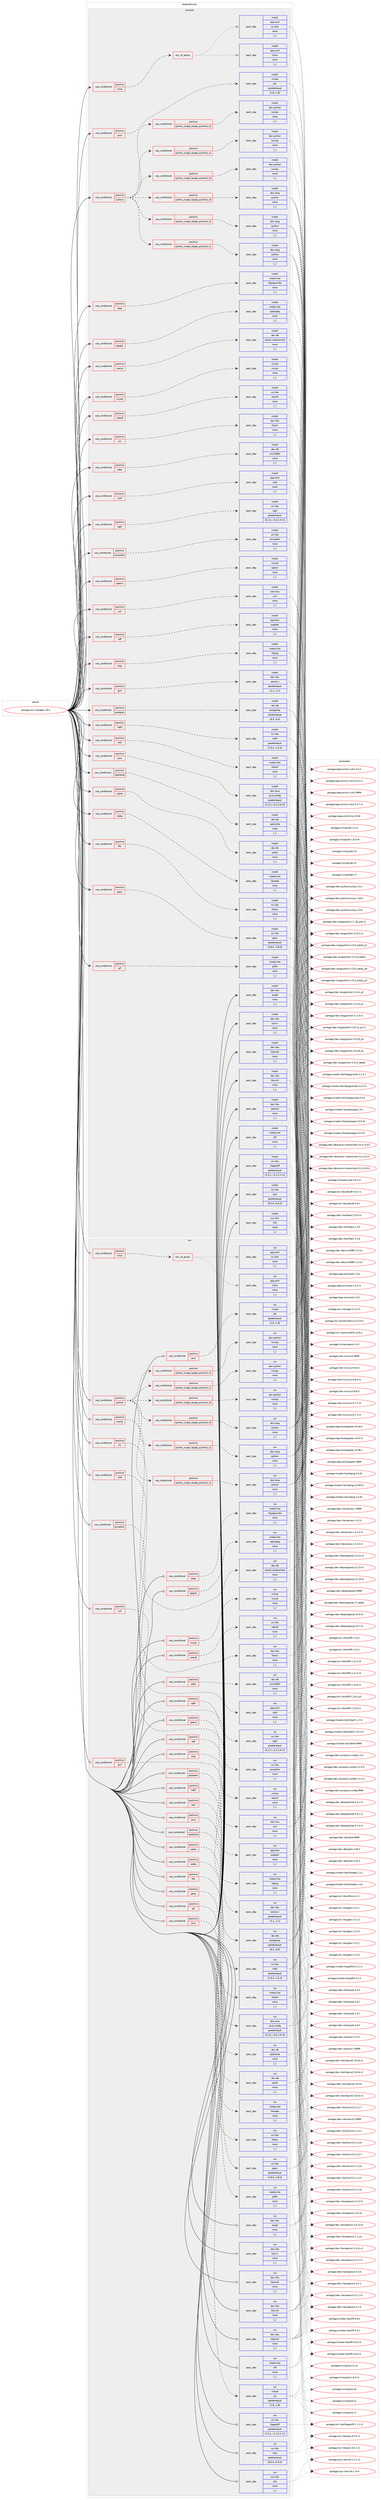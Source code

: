 digraph prolog {

# *************
# Graph options
# *************

newrank=true;
concentrate=true;
compound=true;
graph [rankdir=LR,fontname=Helvetica,fontsize=10,ranksep=1.5];#, ranksep=2.5, nodesep=0.2];
edge  [arrowhead=vee];
node  [fontname=Helvetica,fontsize=10];

# **********
# The ebuild
# **********

subgraph cluster_leftcol {
color=gray;
label=<<i>ebuild</i>>;
id [label="portage://sci-libs/gdal-3.8.5", color=red, width=4, href="../sci-libs/gdal-3.8.5.svg"];
}

# ****************
# The dependencies
# ****************

subgraph cluster_midcol {
color=gray;
label=<<i>dependencies</i>>;
subgraph cluster_compile {
fillcolor="#eeeeee";
style=filled;
label=<<i>compile</i>>;
subgraph cond106245 {
dependency402014 [label=<<TABLE BORDER="0" CELLBORDER="1" CELLSPACING="0" CELLPADDING="4"><TR><TD ROWSPAN="3" CELLPADDING="10">use_conditional</TD></TR><TR><TD>positive</TD></TR><TR><TD>armadillo</TD></TR></TABLE>>, shape=none, color=red];
subgraph pack292915 {
dependency402015 [label=<<TABLE BORDER="0" CELLBORDER="1" CELLSPACING="0" CELLPADDING="4" WIDTH="220"><TR><TD ROWSPAN="6" CELLPADDING="30">pack_dep</TD></TR><TR><TD WIDTH="110">install</TD></TR><TR><TD>sci-libs</TD></TR><TR><TD>armadillo</TD></TR><TR><TD>none</TD></TR><TR><TD>[,,]</TD></TR></TABLE>>, shape=none, color=blue];
}
dependency402014:e -> dependency402015:w [weight=20,style="dashed",arrowhead="vee"];
}
id:e -> dependency402014:w [weight=20,style="solid",arrowhead="vee"];
subgraph cond106246 {
dependency402016 [label=<<TABLE BORDER="0" CELLBORDER="1" CELLSPACING="0" CELLPADDING="4"><TR><TD ROWSPAN="3" CELLPADDING="10">use_conditional</TD></TR><TR><TD>positive</TD></TR><TR><TD>curl</TD></TR></TABLE>>, shape=none, color=red];
subgraph pack292916 {
dependency402017 [label=<<TABLE BORDER="0" CELLBORDER="1" CELLSPACING="0" CELLPADDING="4" WIDTH="220"><TR><TD ROWSPAN="6" CELLPADDING="30">pack_dep</TD></TR><TR><TD WIDTH="110">install</TD></TR><TR><TD>net-misc</TD></TR><TR><TD>curl</TD></TR><TR><TD>none</TD></TR><TR><TD>[,,]</TD></TR></TABLE>>, shape=none, color=blue];
}
dependency402016:e -> dependency402017:w [weight=20,style="dashed",arrowhead="vee"];
}
id:e -> dependency402016:w [weight=20,style="solid",arrowhead="vee"];
subgraph cond106247 {
dependency402018 [label=<<TABLE BORDER="0" CELLBORDER="1" CELLSPACING="0" CELLPADDING="4"><TR><TD ROWSPAN="3" CELLPADDING="10">use_conditional</TD></TR><TR><TD>positive</TD></TR><TR><TD>fits</TD></TR></TABLE>>, shape=none, color=red];
subgraph pack292917 {
dependency402019 [label=<<TABLE BORDER="0" CELLBORDER="1" CELLSPACING="0" CELLPADDING="4" WIDTH="220"><TR><TD ROWSPAN="6" CELLPADDING="30">pack_dep</TD></TR><TR><TD WIDTH="110">install</TD></TR><TR><TD>sci-libs</TD></TR><TR><TD>cfitsio</TD></TR><TR><TD>none</TD></TR><TR><TD>[,,]</TD></TR></TABLE>>, shape=none, color=blue];
}
dependency402018:e -> dependency402019:w [weight=20,style="dashed",arrowhead="vee"];
}
id:e -> dependency402018:w [weight=20,style="solid",arrowhead="vee"];
subgraph cond106248 {
dependency402020 [label=<<TABLE BORDER="0" CELLBORDER="1" CELLSPACING="0" CELLPADDING="4"><TR><TD ROWSPAN="3" CELLPADDING="10">use_conditional</TD></TR><TR><TD>positive</TD></TR><TR><TD>geos</TD></TR></TABLE>>, shape=none, color=red];
subgraph pack292918 {
dependency402021 [label=<<TABLE BORDER="0" CELLBORDER="1" CELLSPACING="0" CELLPADDING="4" WIDTH="220"><TR><TD ROWSPAN="6" CELLPADDING="30">pack_dep</TD></TR><TR><TD WIDTH="110">install</TD></TR><TR><TD>sci-libs</TD></TR><TR><TD>geos</TD></TR><TR><TD>greaterequal</TD></TR><TR><TD>[3.8.0,,,3.8.0]</TD></TR></TABLE>>, shape=none, color=blue];
}
dependency402020:e -> dependency402021:w [weight=20,style="dashed",arrowhead="vee"];
}
id:e -> dependency402020:w [weight=20,style="solid",arrowhead="vee"];
subgraph cond106249 {
dependency402022 [label=<<TABLE BORDER="0" CELLBORDER="1" CELLSPACING="0" CELLPADDING="4"><TR><TD ROWSPAN="3" CELLPADDING="10">use_conditional</TD></TR><TR><TD>positive</TD></TR><TR><TD>gif</TD></TR></TABLE>>, shape=none, color=red];
subgraph pack292919 {
dependency402023 [label=<<TABLE BORDER="0" CELLBORDER="1" CELLSPACING="0" CELLPADDING="4" WIDTH="220"><TR><TD ROWSPAN="6" CELLPADDING="30">pack_dep</TD></TR><TR><TD WIDTH="110">install</TD></TR><TR><TD>media-libs</TD></TR><TR><TD>giflib</TD></TR><TR><TD>none</TD></TR><TR><TD>[,,]</TD></TR></TABLE>>, shape=none, color=blue];
}
dependency402022:e -> dependency402023:w [weight=20,style="dashed",arrowhead="vee"];
}
id:e -> dependency402022:w [weight=20,style="solid",arrowhead="vee"];
subgraph cond106250 {
dependency402024 [label=<<TABLE BORDER="0" CELLBORDER="1" CELLSPACING="0" CELLPADDING="4"><TR><TD ROWSPAN="3" CELLPADDING="10">use_conditional</TD></TR><TR><TD>positive</TD></TR><TR><TD>gml</TD></TR></TABLE>>, shape=none, color=red];
subgraph pack292920 {
dependency402025 [label=<<TABLE BORDER="0" CELLBORDER="1" CELLSPACING="0" CELLPADDING="4" WIDTH="220"><TR><TD ROWSPAN="6" CELLPADDING="30">pack_dep</TD></TR><TR><TD WIDTH="110">install</TD></TR><TR><TD>dev-libs</TD></TR><TR><TD>xerces-c</TD></TR><TR><TD>greaterequal</TD></TR><TR><TD>[3.1,,,3.1]</TD></TR></TABLE>>, shape=none, color=blue];
}
dependency402024:e -> dependency402025:w [weight=20,style="dashed",arrowhead="vee"];
}
id:e -> dependency402024:w [weight=20,style="solid",arrowhead="vee"];
subgraph cond106251 {
dependency402026 [label=<<TABLE BORDER="0" CELLBORDER="1" CELLSPACING="0" CELLPADDING="4"><TR><TD ROWSPAN="3" CELLPADDING="10">use_conditional</TD></TR><TR><TD>positive</TD></TR><TR><TD>hdf5</TD></TR></TABLE>>, shape=none, color=red];
subgraph pack292921 {
dependency402027 [label=<<TABLE BORDER="0" CELLBORDER="1" CELLSPACING="0" CELLPADDING="4" WIDTH="220"><TR><TD ROWSPAN="6" CELLPADDING="30">pack_dep</TD></TR><TR><TD WIDTH="110">install</TD></TR><TR><TD>sci-libs</TD></TR><TR><TD>hdf5</TD></TR><TR><TD>greaterequal</TD></TR><TR><TD>[1.6.4,,,1.6.4]</TD></TR></TABLE>>, shape=none, color=blue];
}
dependency402026:e -> dependency402027:w [weight=20,style="dashed",arrowhead="vee"];
}
id:e -> dependency402026:w [weight=20,style="solid",arrowhead="vee"];
subgraph cond106252 {
dependency402028 [label=<<TABLE BORDER="0" CELLBORDER="1" CELLSPACING="0" CELLPADDING="4"><TR><TD ROWSPAN="3" CELLPADDING="10">use_conditional</TD></TR><TR><TD>positive</TD></TR><TR><TD>heif</TD></TR></TABLE>>, shape=none, color=red];
subgraph pack292922 {
dependency402029 [label=<<TABLE BORDER="0" CELLBORDER="1" CELLSPACING="0" CELLPADDING="4" WIDTH="220"><TR><TD ROWSPAN="6" CELLPADDING="30">pack_dep</TD></TR><TR><TD WIDTH="110">install</TD></TR><TR><TD>media-libs</TD></TR><TR><TD>libheif</TD></TR><TR><TD>none</TD></TR><TR><TD>[,,]</TD></TR></TABLE>>, shape=none, color=blue];
}
dependency402028:e -> dependency402029:w [weight=20,style="dashed",arrowhead="vee"];
}
id:e -> dependency402028:w [weight=20,style="solid",arrowhead="vee"];
subgraph cond106253 {
dependency402030 [label=<<TABLE BORDER="0" CELLBORDER="1" CELLSPACING="0" CELLPADDING="4"><TR><TD ROWSPAN="3" CELLPADDING="10">use_conditional</TD></TR><TR><TD>positive</TD></TR><TR><TD>java</TD></TR></TABLE>>, shape=none, color=red];
subgraph pack292923 {
dependency402031 [label=<<TABLE BORDER="0" CELLBORDER="1" CELLSPACING="0" CELLPADDING="4" WIDTH="220"><TR><TD ROWSPAN="6" CELLPADDING="30">pack_dep</TD></TR><TR><TD WIDTH="110">install</TD></TR><TR><TD>dev-java</TD></TR><TR><TD>java-config</TD></TR><TR><TD>greaterequal</TD></TR><TR><TD>[2.2.0,,-r3,2.2.0-r3]</TD></TR></TABLE>>, shape=none, color=blue];
}
dependency402030:e -> dependency402031:w [weight=20,style="dashed",arrowhead="vee"];
}
id:e -> dependency402030:w [weight=20,style="solid",arrowhead="vee"];
subgraph cond106254 {
dependency402032 [label=<<TABLE BORDER="0" CELLBORDER="1" CELLSPACING="0" CELLPADDING="4"><TR><TD ROWSPAN="3" CELLPADDING="10">use_conditional</TD></TR><TR><TD>positive</TD></TR><TR><TD>java</TD></TR></TABLE>>, shape=none, color=red];
subgraph pack292924 {
dependency402033 [label=<<TABLE BORDER="0" CELLBORDER="1" CELLSPACING="0" CELLPADDING="4" WIDTH="220"><TR><TD ROWSPAN="6" CELLPADDING="30">pack_dep</TD></TR><TR><TD WIDTH="110">install</TD></TR><TR><TD>virtual</TD></TR><TR><TD>jdk</TD></TR><TR><TD>greaterequal</TD></TR><TR><TD>[1.8,,,1.8]</TD></TR></TABLE>>, shape=none, color=blue];
}
dependency402032:e -> dependency402033:w [weight=20,style="dashed",arrowhead="vee"];
}
id:e -> dependency402032:w [weight=20,style="solid",arrowhead="vee"];
subgraph cond106255 {
dependency402034 [label=<<TABLE BORDER="0" CELLBORDER="1" CELLSPACING="0" CELLPADDING="4"><TR><TD ROWSPAN="3" CELLPADDING="10">use_conditional</TD></TR><TR><TD>positive</TD></TR><TR><TD>jpeg</TD></TR></TABLE>>, shape=none, color=red];
subgraph pack292925 {
dependency402035 [label=<<TABLE BORDER="0" CELLBORDER="1" CELLSPACING="0" CELLPADDING="4" WIDTH="220"><TR><TD ROWSPAN="6" CELLPADDING="30">pack_dep</TD></TR><TR><TD WIDTH="110">install</TD></TR><TR><TD>media-libs</TD></TR><TR><TD>libjpeg-turbo</TD></TR><TR><TD>none</TD></TR><TR><TD>[,,]</TD></TR></TABLE>>, shape=none, color=blue];
}
dependency402034:e -> dependency402035:w [weight=20,style="dashed",arrowhead="vee"];
}
id:e -> dependency402034:w [weight=20,style="solid",arrowhead="vee"];
subgraph cond106256 {
dependency402036 [label=<<TABLE BORDER="0" CELLBORDER="1" CELLSPACING="0" CELLPADDING="4"><TR><TD ROWSPAN="3" CELLPADDING="10">use_conditional</TD></TR><TR><TD>positive</TD></TR><TR><TD>jpeg2k</TD></TR></TABLE>>, shape=none, color=red];
subgraph pack292926 {
dependency402037 [label=<<TABLE BORDER="0" CELLBORDER="1" CELLSPACING="0" CELLPADDING="4" WIDTH="220"><TR><TD ROWSPAN="6" CELLPADDING="30">pack_dep</TD></TR><TR><TD WIDTH="110">install</TD></TR><TR><TD>media-libs</TD></TR><TR><TD>openjpeg</TD></TR><TR><TD>none</TD></TR><TR><TD>[,,]</TD></TR></TABLE>>, shape=none, color=blue];
}
dependency402036:e -> dependency402037:w [weight=20,style="dashed",arrowhead="vee"];
}
id:e -> dependency402036:w [weight=20,style="solid",arrowhead="vee"];
subgraph cond106257 {
dependency402038 [label=<<TABLE BORDER="0" CELLBORDER="1" CELLSPACING="0" CELLPADDING="4"><TR><TD ROWSPAN="3" CELLPADDING="10">use_conditional</TD></TR><TR><TD>positive</TD></TR><TR><TD>lzma</TD></TR></TABLE>>, shape=none, color=red];
subgraph any2639 {
dependency402039 [label=<<TABLE BORDER="0" CELLBORDER="1" CELLSPACING="0" CELLPADDING="4"><TR><TD CELLPADDING="10">any_of_group</TD></TR></TABLE>>, shape=none, color=red];subgraph pack292927 {
dependency402040 [label=<<TABLE BORDER="0" CELLBORDER="1" CELLSPACING="0" CELLPADDING="4" WIDTH="220"><TR><TD ROWSPAN="6" CELLPADDING="30">pack_dep</TD></TR><TR><TD WIDTH="110">install</TD></TR><TR><TD>app-arch</TD></TR><TR><TD>xz-utils</TD></TR><TR><TD>none</TD></TR><TR><TD>[,,]</TD></TR></TABLE>>, shape=none, color=blue];
}
dependency402039:e -> dependency402040:w [weight=20,style="dotted",arrowhead="oinv"];
subgraph pack292928 {
dependency402041 [label=<<TABLE BORDER="0" CELLBORDER="1" CELLSPACING="0" CELLPADDING="4" WIDTH="220"><TR><TD ROWSPAN="6" CELLPADDING="30">pack_dep</TD></TR><TR><TD WIDTH="110">install</TD></TR><TR><TD>app-arch</TD></TR><TR><TD>lzma</TD></TR><TR><TD>none</TD></TR><TR><TD>[,,]</TD></TR></TABLE>>, shape=none, color=blue];
}
dependency402039:e -> dependency402041:w [weight=20,style="dotted",arrowhead="oinv"];
}
dependency402038:e -> dependency402039:w [weight=20,style="dashed",arrowhead="vee"];
}
id:e -> dependency402038:w [weight=20,style="solid",arrowhead="vee"];
subgraph cond106258 {
dependency402042 [label=<<TABLE BORDER="0" CELLBORDER="1" CELLSPACING="0" CELLPADDING="4"><TR><TD ROWSPAN="3" CELLPADDING="10">use_conditional</TD></TR><TR><TD>positive</TD></TR><TR><TD>mysql</TD></TR></TABLE>>, shape=none, color=red];
subgraph pack292929 {
dependency402043 [label=<<TABLE BORDER="0" CELLBORDER="1" CELLSPACING="0" CELLPADDING="4" WIDTH="220"><TR><TD ROWSPAN="6" CELLPADDING="30">pack_dep</TD></TR><TR><TD WIDTH="110">install</TD></TR><TR><TD>virtual</TD></TR><TR><TD>mysql</TD></TR><TR><TD>none</TD></TR><TR><TD>[,,]</TD></TR></TABLE>>, shape=none, color=blue];
}
dependency402042:e -> dependency402043:w [weight=20,style="dashed",arrowhead="vee"];
}
id:e -> dependency402042:w [weight=20,style="solid",arrowhead="vee"];
subgraph cond106259 {
dependency402044 [label=<<TABLE BORDER="0" CELLBORDER="1" CELLSPACING="0" CELLPADDING="4"><TR><TD ROWSPAN="3" CELLPADDING="10">use_conditional</TD></TR><TR><TD>positive</TD></TR><TR><TD>netcdf</TD></TR></TABLE>>, shape=none, color=red];
subgraph pack292930 {
dependency402045 [label=<<TABLE BORDER="0" CELLBORDER="1" CELLSPACING="0" CELLPADDING="4" WIDTH="220"><TR><TD ROWSPAN="6" CELLPADDING="30">pack_dep</TD></TR><TR><TD WIDTH="110">install</TD></TR><TR><TD>sci-libs</TD></TR><TR><TD>netcdf</TD></TR><TR><TD>none</TD></TR><TR><TD>[,,]</TD></TR></TABLE>>, shape=none, color=blue];
}
dependency402044:e -> dependency402045:w [weight=20,style="dashed",arrowhead="vee"];
}
id:e -> dependency402044:w [weight=20,style="solid",arrowhead="vee"];
subgraph cond106260 {
dependency402046 [label=<<TABLE BORDER="0" CELLBORDER="1" CELLSPACING="0" CELLPADDING="4"><TR><TD ROWSPAN="3" CELLPADDING="10">use_conditional</TD></TR><TR><TD>positive</TD></TR><TR><TD>odbc</TD></TR></TABLE>>, shape=none, color=red];
subgraph pack292931 {
dependency402047 [label=<<TABLE BORDER="0" CELLBORDER="1" CELLSPACING="0" CELLPADDING="4" WIDTH="220"><TR><TD ROWSPAN="6" CELLPADDING="30">pack_dep</TD></TR><TR><TD WIDTH="110">install</TD></TR><TR><TD>dev-db</TD></TR><TR><TD>unixODBC</TD></TR><TR><TD>none</TD></TR><TR><TD>[,,]</TD></TR></TABLE>>, shape=none, color=blue];
}
dependency402046:e -> dependency402047:w [weight=20,style="dashed",arrowhead="vee"];
}
id:e -> dependency402046:w [weight=20,style="solid",arrowhead="vee"];
subgraph cond106261 {
dependency402048 [label=<<TABLE BORDER="0" CELLBORDER="1" CELLSPACING="0" CELLPADDING="4"><TR><TD ROWSPAN="3" CELLPADDING="10">use_conditional</TD></TR><TR><TD>positive</TD></TR><TR><TD>ogdi</TD></TR></TABLE>>, shape=none, color=red];
subgraph pack292932 {
dependency402049 [label=<<TABLE BORDER="0" CELLBORDER="1" CELLSPACING="0" CELLPADDING="4" WIDTH="220"><TR><TD ROWSPAN="6" CELLPADDING="30">pack_dep</TD></TR><TR><TD WIDTH="110">install</TD></TR><TR><TD>sci-libs</TD></TR><TR><TD>ogdi</TD></TR><TR><TD>greaterequal</TD></TR><TR><TD>[4.1.0,,-r1,4.1.0-r1]</TD></TR></TABLE>>, shape=none, color=blue];
}
dependency402048:e -> dependency402049:w [weight=20,style="dashed",arrowhead="vee"];
}
id:e -> dependency402048:w [weight=20,style="solid",arrowhead="vee"];
subgraph cond106262 {
dependency402050 [label=<<TABLE BORDER="0" CELLBORDER="1" CELLSPACING="0" CELLPADDING="4"><TR><TD ROWSPAN="3" CELLPADDING="10">use_conditional</TD></TR><TR><TD>positive</TD></TR><TR><TD>opencl</TD></TR></TABLE>>, shape=none, color=red];
subgraph pack292933 {
dependency402051 [label=<<TABLE BORDER="0" CELLBORDER="1" CELLSPACING="0" CELLPADDING="4" WIDTH="220"><TR><TD ROWSPAN="6" CELLPADDING="30">pack_dep</TD></TR><TR><TD WIDTH="110">install</TD></TR><TR><TD>virtual</TD></TR><TR><TD>opencl</TD></TR><TR><TD>none</TD></TR><TR><TD>[,,]</TD></TR></TABLE>>, shape=none, color=blue];
}
dependency402050:e -> dependency402051:w [weight=20,style="dashed",arrowhead="vee"];
}
id:e -> dependency402050:w [weight=20,style="solid",arrowhead="vee"];
subgraph cond106263 {
dependency402052 [label=<<TABLE BORDER="0" CELLBORDER="1" CELLSPACING="0" CELLPADDING="4"><TR><TD ROWSPAN="3" CELLPADDING="10">use_conditional</TD></TR><TR><TD>positive</TD></TR><TR><TD>oracle</TD></TR></TABLE>>, shape=none, color=red];
subgraph pack292934 {
dependency402053 [label=<<TABLE BORDER="0" CELLBORDER="1" CELLSPACING="0" CELLPADDING="4" WIDTH="220"><TR><TD ROWSPAN="6" CELLPADDING="30">pack_dep</TD></TR><TR><TD WIDTH="110">install</TD></TR><TR><TD>dev-db</TD></TR><TR><TD>oracle-instantclient</TD></TR><TR><TD>none</TD></TR><TR><TD>[,,]</TD></TR></TABLE>>, shape=none, color=blue];
}
dependency402052:e -> dependency402053:w [weight=20,style="dashed",arrowhead="vee"];
}
id:e -> dependency402052:w [weight=20,style="solid",arrowhead="vee"];
subgraph cond106264 {
dependency402054 [label=<<TABLE BORDER="0" CELLBORDER="1" CELLSPACING="0" CELLPADDING="4"><TR><TD ROWSPAN="3" CELLPADDING="10">use_conditional</TD></TR><TR><TD>positive</TD></TR><TR><TD>pdf</TD></TR></TABLE>>, shape=none, color=red];
subgraph pack292935 {
dependency402055 [label=<<TABLE BORDER="0" CELLBORDER="1" CELLSPACING="0" CELLPADDING="4" WIDTH="220"><TR><TD ROWSPAN="6" CELLPADDING="30">pack_dep</TD></TR><TR><TD WIDTH="110">install</TD></TR><TR><TD>app-text</TD></TR><TR><TD>poppler</TD></TR><TR><TD>none</TD></TR><TR><TD>[,,]</TD></TR></TABLE>>, shape=none, color=blue];
}
dependency402054:e -> dependency402055:w [weight=20,style="dashed",arrowhead="vee"];
}
id:e -> dependency402054:w [weight=20,style="solid",arrowhead="vee"];
subgraph cond106265 {
dependency402056 [label=<<TABLE BORDER="0" CELLBORDER="1" CELLSPACING="0" CELLPADDING="4"><TR><TD ROWSPAN="3" CELLPADDING="10">use_conditional</TD></TR><TR><TD>positive</TD></TR><TR><TD>png</TD></TR></TABLE>>, shape=none, color=red];
subgraph pack292936 {
dependency402057 [label=<<TABLE BORDER="0" CELLBORDER="1" CELLSPACING="0" CELLPADDING="4" WIDTH="220"><TR><TD ROWSPAN="6" CELLPADDING="30">pack_dep</TD></TR><TR><TD WIDTH="110">install</TD></TR><TR><TD>media-libs</TD></TR><TR><TD>libpng</TD></TR><TR><TD>none</TD></TR><TR><TD>[,,]</TD></TR></TABLE>>, shape=none, color=blue];
}
dependency402056:e -> dependency402057:w [weight=20,style="dashed",arrowhead="vee"];
}
id:e -> dependency402056:w [weight=20,style="solid",arrowhead="vee"];
subgraph cond106266 {
dependency402058 [label=<<TABLE BORDER="0" CELLBORDER="1" CELLSPACING="0" CELLPADDING="4"><TR><TD ROWSPAN="3" CELLPADDING="10">use_conditional</TD></TR><TR><TD>positive</TD></TR><TR><TD>postgres</TD></TR></TABLE>>, shape=none, color=red];
subgraph pack292937 {
dependency402059 [label=<<TABLE BORDER="0" CELLBORDER="1" CELLSPACING="0" CELLPADDING="4" WIDTH="220"><TR><TD ROWSPAN="6" CELLPADDING="30">pack_dep</TD></TR><TR><TD WIDTH="110">install</TD></TR><TR><TD>dev-db</TD></TR><TR><TD>postgresql</TD></TR><TR><TD>greaterequal</TD></TR><TR><TD>[8.4,,,8.4]</TD></TR></TABLE>>, shape=none, color=blue];
}
dependency402058:e -> dependency402059:w [weight=20,style="dashed",arrowhead="vee"];
}
id:e -> dependency402058:w [weight=20,style="solid",arrowhead="vee"];
subgraph cond106267 {
dependency402060 [label=<<TABLE BORDER="0" CELLBORDER="1" CELLSPACING="0" CELLPADDING="4"><TR><TD ROWSPAN="3" CELLPADDING="10">use_conditional</TD></TR><TR><TD>positive</TD></TR><TR><TD>python</TD></TR></TABLE>>, shape=none, color=red];
subgraph cond106268 {
dependency402061 [label=<<TABLE BORDER="0" CELLBORDER="1" CELLSPACING="0" CELLPADDING="4"><TR><TD ROWSPAN="3" CELLPADDING="10">use_conditional</TD></TR><TR><TD>positive</TD></TR><TR><TD>python_single_target_python3_10</TD></TR></TABLE>>, shape=none, color=red];
subgraph pack292938 {
dependency402062 [label=<<TABLE BORDER="0" CELLBORDER="1" CELLSPACING="0" CELLPADDING="4" WIDTH="220"><TR><TD ROWSPAN="6" CELLPADDING="30">pack_dep</TD></TR><TR><TD WIDTH="110">install</TD></TR><TR><TD>dev-lang</TD></TR><TR><TD>python</TD></TR><TR><TD>none</TD></TR><TR><TD>[,,]</TD></TR></TABLE>>, shape=none, color=blue];
}
dependency402061:e -> dependency402062:w [weight=20,style="dashed",arrowhead="vee"];
}
dependency402060:e -> dependency402061:w [weight=20,style="dashed",arrowhead="vee"];
subgraph cond106269 {
dependency402063 [label=<<TABLE BORDER="0" CELLBORDER="1" CELLSPACING="0" CELLPADDING="4"><TR><TD ROWSPAN="3" CELLPADDING="10">use_conditional</TD></TR><TR><TD>positive</TD></TR><TR><TD>python_single_target_python3_11</TD></TR></TABLE>>, shape=none, color=red];
subgraph pack292939 {
dependency402064 [label=<<TABLE BORDER="0" CELLBORDER="1" CELLSPACING="0" CELLPADDING="4" WIDTH="220"><TR><TD ROWSPAN="6" CELLPADDING="30">pack_dep</TD></TR><TR><TD WIDTH="110">install</TD></TR><TR><TD>dev-lang</TD></TR><TR><TD>python</TD></TR><TR><TD>none</TD></TR><TR><TD>[,,]</TD></TR></TABLE>>, shape=none, color=blue];
}
dependency402063:e -> dependency402064:w [weight=20,style="dashed",arrowhead="vee"];
}
dependency402060:e -> dependency402063:w [weight=20,style="dashed",arrowhead="vee"];
subgraph cond106270 {
dependency402065 [label=<<TABLE BORDER="0" CELLBORDER="1" CELLSPACING="0" CELLPADDING="4"><TR><TD ROWSPAN="3" CELLPADDING="10">use_conditional</TD></TR><TR><TD>positive</TD></TR><TR><TD>python_single_target_python3_12</TD></TR></TABLE>>, shape=none, color=red];
subgraph pack292940 {
dependency402066 [label=<<TABLE BORDER="0" CELLBORDER="1" CELLSPACING="0" CELLPADDING="4" WIDTH="220"><TR><TD ROWSPAN="6" CELLPADDING="30">pack_dep</TD></TR><TR><TD WIDTH="110">install</TD></TR><TR><TD>dev-lang</TD></TR><TR><TD>python</TD></TR><TR><TD>none</TD></TR><TR><TD>[,,]</TD></TR></TABLE>>, shape=none, color=blue];
}
dependency402065:e -> dependency402066:w [weight=20,style="dashed",arrowhead="vee"];
}
dependency402060:e -> dependency402065:w [weight=20,style="dashed",arrowhead="vee"];
subgraph cond106271 {
dependency402067 [label=<<TABLE BORDER="0" CELLBORDER="1" CELLSPACING="0" CELLPADDING="4"><TR><TD ROWSPAN="3" CELLPADDING="10">use_conditional</TD></TR><TR><TD>positive</TD></TR><TR><TD>python_single_target_python3_10</TD></TR></TABLE>>, shape=none, color=red];
subgraph pack292941 {
dependency402068 [label=<<TABLE BORDER="0" CELLBORDER="1" CELLSPACING="0" CELLPADDING="4" WIDTH="220"><TR><TD ROWSPAN="6" CELLPADDING="30">pack_dep</TD></TR><TR><TD WIDTH="110">install</TD></TR><TR><TD>dev-python</TD></TR><TR><TD>numpy</TD></TR><TR><TD>none</TD></TR><TR><TD>[,,]</TD></TR></TABLE>>, shape=none, color=blue];
}
dependency402067:e -> dependency402068:w [weight=20,style="dashed",arrowhead="vee"];
}
dependency402060:e -> dependency402067:w [weight=20,style="dashed",arrowhead="vee"];
subgraph cond106272 {
dependency402069 [label=<<TABLE BORDER="0" CELLBORDER="1" CELLSPACING="0" CELLPADDING="4"><TR><TD ROWSPAN="3" CELLPADDING="10">use_conditional</TD></TR><TR><TD>positive</TD></TR><TR><TD>python_single_target_python3_11</TD></TR></TABLE>>, shape=none, color=red];
subgraph pack292942 {
dependency402070 [label=<<TABLE BORDER="0" CELLBORDER="1" CELLSPACING="0" CELLPADDING="4" WIDTH="220"><TR><TD ROWSPAN="6" CELLPADDING="30">pack_dep</TD></TR><TR><TD WIDTH="110">install</TD></TR><TR><TD>dev-python</TD></TR><TR><TD>numpy</TD></TR><TR><TD>none</TD></TR><TR><TD>[,,]</TD></TR></TABLE>>, shape=none, color=blue];
}
dependency402069:e -> dependency402070:w [weight=20,style="dashed",arrowhead="vee"];
}
dependency402060:e -> dependency402069:w [weight=20,style="dashed",arrowhead="vee"];
subgraph cond106273 {
dependency402071 [label=<<TABLE BORDER="0" CELLBORDER="1" CELLSPACING="0" CELLPADDING="4"><TR><TD ROWSPAN="3" CELLPADDING="10">use_conditional</TD></TR><TR><TD>positive</TD></TR><TR><TD>python_single_target_python3_12</TD></TR></TABLE>>, shape=none, color=red];
subgraph pack292943 {
dependency402072 [label=<<TABLE BORDER="0" CELLBORDER="1" CELLSPACING="0" CELLPADDING="4" WIDTH="220"><TR><TD ROWSPAN="6" CELLPADDING="30">pack_dep</TD></TR><TR><TD WIDTH="110">install</TD></TR><TR><TD>dev-python</TD></TR><TR><TD>numpy</TD></TR><TR><TD>none</TD></TR><TR><TD>[,,]</TD></TR></TABLE>>, shape=none, color=blue];
}
dependency402071:e -> dependency402072:w [weight=20,style="dashed",arrowhead="vee"];
}
dependency402060:e -> dependency402071:w [weight=20,style="dashed",arrowhead="vee"];
}
id:e -> dependency402060:w [weight=20,style="solid",arrowhead="vee"];
subgraph cond106274 {
dependency402073 [label=<<TABLE BORDER="0" CELLBORDER="1" CELLSPACING="0" CELLPADDING="4"><TR><TD ROWSPAN="3" CELLPADDING="10">use_conditional</TD></TR><TR><TD>positive</TD></TR><TR><TD>spatialite</TD></TR></TABLE>>, shape=none, color=red];
subgraph pack292944 {
dependency402074 [label=<<TABLE BORDER="0" CELLBORDER="1" CELLSPACING="0" CELLPADDING="4" WIDTH="220"><TR><TD ROWSPAN="6" CELLPADDING="30">pack_dep</TD></TR><TR><TD WIDTH="110">install</TD></TR><TR><TD>dev-db</TD></TR><TR><TD>spatialite</TD></TR><TR><TD>none</TD></TR><TR><TD>[,,]</TD></TR></TABLE>>, shape=none, color=blue];
}
dependency402073:e -> dependency402074:w [weight=20,style="dashed",arrowhead="vee"];
}
id:e -> dependency402073:w [weight=20,style="solid",arrowhead="vee"];
subgraph cond106275 {
dependency402075 [label=<<TABLE BORDER="0" CELLBORDER="1" CELLSPACING="0" CELLPADDING="4"><TR><TD ROWSPAN="3" CELLPADDING="10">use_conditional</TD></TR><TR><TD>positive</TD></TR><TR><TD>sqlite</TD></TR></TABLE>>, shape=none, color=red];
subgraph pack292945 {
dependency402076 [label=<<TABLE BORDER="0" CELLBORDER="1" CELLSPACING="0" CELLPADDING="4" WIDTH="220"><TR><TD ROWSPAN="6" CELLPADDING="30">pack_dep</TD></TR><TR><TD WIDTH="110">install</TD></TR><TR><TD>dev-db</TD></TR><TR><TD>sqlite</TD></TR><TR><TD>none</TD></TR><TR><TD>[,,]</TD></TR></TABLE>>, shape=none, color=blue];
}
dependency402075:e -> dependency402076:w [weight=20,style="dashed",arrowhead="vee"];
}
id:e -> dependency402075:w [weight=20,style="solid",arrowhead="vee"];
subgraph cond106276 {
dependency402077 [label=<<TABLE BORDER="0" CELLBORDER="1" CELLSPACING="0" CELLPADDING="4"><TR><TD ROWSPAN="3" CELLPADDING="10">use_conditional</TD></TR><TR><TD>positive</TD></TR><TR><TD>webp</TD></TR></TABLE>>, shape=none, color=red];
subgraph pack292946 {
dependency402078 [label=<<TABLE BORDER="0" CELLBORDER="1" CELLSPACING="0" CELLPADDING="4" WIDTH="220"><TR><TD ROWSPAN="6" CELLPADDING="30">pack_dep</TD></TR><TR><TD WIDTH="110">install</TD></TR><TR><TD>media-libs</TD></TR><TR><TD>libwebp</TD></TR><TR><TD>none</TD></TR><TR><TD>[,,]</TD></TR></TABLE>>, shape=none, color=blue];
}
dependency402077:e -> dependency402078:w [weight=20,style="dashed",arrowhead="vee"];
}
id:e -> dependency402077:w [weight=20,style="solid",arrowhead="vee"];
subgraph cond106277 {
dependency402079 [label=<<TABLE BORDER="0" CELLBORDER="1" CELLSPACING="0" CELLPADDING="4"><TR><TD ROWSPAN="3" CELLPADDING="10">use_conditional</TD></TR><TR><TD>positive</TD></TR><TR><TD>xls</TD></TR></TABLE>>, shape=none, color=red];
subgraph pack292947 {
dependency402080 [label=<<TABLE BORDER="0" CELLBORDER="1" CELLSPACING="0" CELLPADDING="4" WIDTH="220"><TR><TD ROWSPAN="6" CELLPADDING="30">pack_dep</TD></TR><TR><TD WIDTH="110">install</TD></TR><TR><TD>dev-libs</TD></TR><TR><TD>freexl</TD></TR><TR><TD>none</TD></TR><TR><TD>[,,]</TD></TR></TABLE>>, shape=none, color=blue];
}
dependency402079:e -> dependency402080:w [weight=20,style="dashed",arrowhead="vee"];
}
id:e -> dependency402079:w [weight=20,style="solid",arrowhead="vee"];
subgraph cond106278 {
dependency402081 [label=<<TABLE BORDER="0" CELLBORDER="1" CELLSPACING="0" CELLPADDING="4"><TR><TD ROWSPAN="3" CELLPADDING="10">use_conditional</TD></TR><TR><TD>positive</TD></TR><TR><TD>zstd</TD></TR></TABLE>>, shape=none, color=red];
subgraph pack292948 {
dependency402082 [label=<<TABLE BORDER="0" CELLBORDER="1" CELLSPACING="0" CELLPADDING="4" WIDTH="220"><TR><TD ROWSPAN="6" CELLPADDING="30">pack_dep</TD></TR><TR><TD WIDTH="110">install</TD></TR><TR><TD>app-arch</TD></TR><TR><TD>zstd</TD></TR><TR><TD>none</TD></TR><TR><TD>[,,]</TD></TR></TABLE>>, shape=none, color=blue];
}
dependency402081:e -> dependency402082:w [weight=20,style="dashed",arrowhead="vee"];
}
id:e -> dependency402081:w [weight=20,style="solid",arrowhead="vee"];
subgraph pack292949 {
dependency402083 [label=<<TABLE BORDER="0" CELLBORDER="1" CELLSPACING="0" CELLPADDING="4" WIDTH="220"><TR><TD ROWSPAN="6" CELLPADDING="30">pack_dep</TD></TR><TR><TD WIDTH="110">install</TD></TR><TR><TD>dev-libs</TD></TR><TR><TD>expat</TD></TR><TR><TD>none</TD></TR><TR><TD>[,,]</TD></TR></TABLE>>, shape=none, color=blue];
}
id:e -> dependency402083:w [weight=20,style="solid",arrowhead="vee"];
subgraph pack292950 {
dependency402084 [label=<<TABLE BORDER="0" CELLBORDER="1" CELLSPACING="0" CELLPADDING="4" WIDTH="220"><TR><TD ROWSPAN="6" CELLPADDING="30">pack_dep</TD></TR><TR><TD WIDTH="110">install</TD></TR><TR><TD>dev-libs</TD></TR><TR><TD>json-c</TD></TR><TR><TD>none</TD></TR><TR><TD>[,,]</TD></TR></TABLE>>, shape=none, color=blue];
}
id:e -> dependency402084:w [weight=20,style="solid",arrowhead="vee"];
subgraph pack292951 {
dependency402085 [label=<<TABLE BORDER="0" CELLBORDER="1" CELLSPACING="0" CELLPADDING="4" WIDTH="220"><TR><TD ROWSPAN="6" CELLPADDING="30">pack_dep</TD></TR><TR><TD WIDTH="110">install</TD></TR><TR><TD>dev-libs</TD></TR><TR><TD>libpcre2</TD></TR><TR><TD>none</TD></TR><TR><TD>[,,]</TD></TR></TABLE>>, shape=none, color=blue];
}
id:e -> dependency402085:w [weight=20,style="solid",arrowhead="vee"];
subgraph pack292952 {
dependency402086 [label=<<TABLE BORDER="0" CELLBORDER="1" CELLSPACING="0" CELLPADDING="4" WIDTH="220"><TR><TD ROWSPAN="6" CELLPADDING="30">pack_dep</TD></TR><TR><TD WIDTH="110">install</TD></TR><TR><TD>dev-libs</TD></TR><TR><TD>libxml2</TD></TR><TR><TD>none</TD></TR><TR><TD>[,,]</TD></TR></TABLE>>, shape=none, color=blue];
}
id:e -> dependency402086:w [weight=20,style="solid",arrowhead="vee"];
subgraph pack292953 {
dependency402087 [label=<<TABLE BORDER="0" CELLBORDER="1" CELLSPACING="0" CELLPADDING="4" WIDTH="220"><TR><TD ROWSPAN="6" CELLPADDING="30">pack_dep</TD></TR><TR><TD WIDTH="110">install</TD></TR><TR><TD>dev-libs</TD></TR><TR><TD>openssl</TD></TR><TR><TD>none</TD></TR><TR><TD>[,,]</TD></TR></TABLE>>, shape=none, color=blue];
}
id:e -> dependency402087:w [weight=20,style="solid",arrowhead="vee"];
subgraph pack292954 {
dependency402088 [label=<<TABLE BORDER="0" CELLBORDER="1" CELLSPACING="0" CELLPADDING="4" WIDTH="220"><TR><TD ROWSPAN="6" CELLPADDING="30">pack_dep</TD></TR><TR><TD WIDTH="110">install</TD></TR><TR><TD>media-libs</TD></TR><TR><TD>tiff</TD></TR><TR><TD>none</TD></TR><TR><TD>[,,]</TD></TR></TABLE>>, shape=none, color=blue];
}
id:e -> dependency402088:w [weight=20,style="solid",arrowhead="vee"];
subgraph pack292955 {
dependency402089 [label=<<TABLE BORDER="0" CELLBORDER="1" CELLSPACING="0" CELLPADDING="4" WIDTH="220"><TR><TD ROWSPAN="6" CELLPADDING="30">pack_dep</TD></TR><TR><TD WIDTH="110">install</TD></TR><TR><TD>sci-libs</TD></TR><TR><TD>libgeotiff</TD></TR><TR><TD>greaterequal</TD></TR><TR><TD>[1.5.1,,-r1,1.5.1-r1]</TD></TR></TABLE>>, shape=none, color=blue];
}
id:e -> dependency402089:w [weight=20,style="solid",arrowhead="vee"];
subgraph pack292956 {
dependency402090 [label=<<TABLE BORDER="0" CELLBORDER="1" CELLSPACING="0" CELLPADDING="4" WIDTH="220"><TR><TD ROWSPAN="6" CELLPADDING="30">pack_dep</TD></TR><TR><TD WIDTH="110">install</TD></TR><TR><TD>sci-libs</TD></TR><TR><TD>proj</TD></TR><TR><TD>greaterequal</TD></TR><TR><TD>[6.0.0,,,6.0.0]</TD></TR></TABLE>>, shape=none, color=blue];
}
id:e -> dependency402090:w [weight=20,style="solid",arrowhead="vee"];
subgraph pack292957 {
dependency402091 [label=<<TABLE BORDER="0" CELLBORDER="1" CELLSPACING="0" CELLPADDING="4" WIDTH="220"><TR><TD ROWSPAN="6" CELLPADDING="30">pack_dep</TD></TR><TR><TD WIDTH="110">install</TD></TR><TR><TD>sys-libs</TD></TR><TR><TD>zlib</TD></TR><TR><TD>none</TD></TR><TR><TD>[,,]</TD></TR></TABLE>>, shape=none, color=blue];
}
id:e -> dependency402091:w [weight=20,style="solid",arrowhead="vee"];
}
subgraph cluster_compileandrun {
fillcolor="#eeeeee";
style=filled;
label=<<i>compile and run</i>>;
}
subgraph cluster_run {
fillcolor="#eeeeee";
style=filled;
label=<<i>run</i>>;
subgraph cond106279 {
dependency402092 [label=<<TABLE BORDER="0" CELLBORDER="1" CELLSPACING="0" CELLPADDING="4"><TR><TD ROWSPAN="3" CELLPADDING="10">use_conditional</TD></TR><TR><TD>positive</TD></TR><TR><TD>armadillo</TD></TR></TABLE>>, shape=none, color=red];
subgraph pack292958 {
dependency402093 [label=<<TABLE BORDER="0" CELLBORDER="1" CELLSPACING="0" CELLPADDING="4" WIDTH="220"><TR><TD ROWSPAN="6" CELLPADDING="30">pack_dep</TD></TR><TR><TD WIDTH="110">run</TD></TR><TR><TD>sci-libs</TD></TR><TR><TD>armadillo</TD></TR><TR><TD>none</TD></TR><TR><TD>[,,]</TD></TR></TABLE>>, shape=none, color=blue];
}
dependency402092:e -> dependency402093:w [weight=20,style="dashed",arrowhead="vee"];
}
id:e -> dependency402092:w [weight=20,style="solid",arrowhead="odot"];
subgraph cond106280 {
dependency402094 [label=<<TABLE BORDER="0" CELLBORDER="1" CELLSPACING="0" CELLPADDING="4"><TR><TD ROWSPAN="3" CELLPADDING="10">use_conditional</TD></TR><TR><TD>positive</TD></TR><TR><TD>curl</TD></TR></TABLE>>, shape=none, color=red];
subgraph pack292959 {
dependency402095 [label=<<TABLE BORDER="0" CELLBORDER="1" CELLSPACING="0" CELLPADDING="4" WIDTH="220"><TR><TD ROWSPAN="6" CELLPADDING="30">pack_dep</TD></TR><TR><TD WIDTH="110">run</TD></TR><TR><TD>net-misc</TD></TR><TR><TD>curl</TD></TR><TR><TD>none</TD></TR><TR><TD>[,,]</TD></TR></TABLE>>, shape=none, color=blue];
}
dependency402094:e -> dependency402095:w [weight=20,style="dashed",arrowhead="vee"];
}
id:e -> dependency402094:w [weight=20,style="solid",arrowhead="odot"];
subgraph cond106281 {
dependency402096 [label=<<TABLE BORDER="0" CELLBORDER="1" CELLSPACING="0" CELLPADDING="4"><TR><TD ROWSPAN="3" CELLPADDING="10">use_conditional</TD></TR><TR><TD>positive</TD></TR><TR><TD>fits</TD></TR></TABLE>>, shape=none, color=red];
subgraph pack292960 {
dependency402097 [label=<<TABLE BORDER="0" CELLBORDER="1" CELLSPACING="0" CELLPADDING="4" WIDTH="220"><TR><TD ROWSPAN="6" CELLPADDING="30">pack_dep</TD></TR><TR><TD WIDTH="110">run</TD></TR><TR><TD>sci-libs</TD></TR><TR><TD>cfitsio</TD></TR><TR><TD>none</TD></TR><TR><TD>[,,]</TD></TR></TABLE>>, shape=none, color=blue];
}
dependency402096:e -> dependency402097:w [weight=20,style="dashed",arrowhead="vee"];
}
id:e -> dependency402096:w [weight=20,style="solid",arrowhead="odot"];
subgraph cond106282 {
dependency402098 [label=<<TABLE BORDER="0" CELLBORDER="1" CELLSPACING="0" CELLPADDING="4"><TR><TD ROWSPAN="3" CELLPADDING="10">use_conditional</TD></TR><TR><TD>positive</TD></TR><TR><TD>geos</TD></TR></TABLE>>, shape=none, color=red];
subgraph pack292961 {
dependency402099 [label=<<TABLE BORDER="0" CELLBORDER="1" CELLSPACING="0" CELLPADDING="4" WIDTH="220"><TR><TD ROWSPAN="6" CELLPADDING="30">pack_dep</TD></TR><TR><TD WIDTH="110">run</TD></TR><TR><TD>sci-libs</TD></TR><TR><TD>geos</TD></TR><TR><TD>greaterequal</TD></TR><TR><TD>[3.8.0,,,3.8.0]</TD></TR></TABLE>>, shape=none, color=blue];
}
dependency402098:e -> dependency402099:w [weight=20,style="dashed",arrowhead="vee"];
}
id:e -> dependency402098:w [weight=20,style="solid",arrowhead="odot"];
subgraph cond106283 {
dependency402100 [label=<<TABLE BORDER="0" CELLBORDER="1" CELLSPACING="0" CELLPADDING="4"><TR><TD ROWSPAN="3" CELLPADDING="10">use_conditional</TD></TR><TR><TD>positive</TD></TR><TR><TD>gif</TD></TR></TABLE>>, shape=none, color=red];
subgraph pack292962 {
dependency402101 [label=<<TABLE BORDER="0" CELLBORDER="1" CELLSPACING="0" CELLPADDING="4" WIDTH="220"><TR><TD ROWSPAN="6" CELLPADDING="30">pack_dep</TD></TR><TR><TD WIDTH="110">run</TD></TR><TR><TD>media-libs</TD></TR><TR><TD>giflib</TD></TR><TR><TD>none</TD></TR><TR><TD>[,,]</TD></TR></TABLE>>, shape=none, color=blue];
}
dependency402100:e -> dependency402101:w [weight=20,style="dashed",arrowhead="vee"];
}
id:e -> dependency402100:w [weight=20,style="solid",arrowhead="odot"];
subgraph cond106284 {
dependency402102 [label=<<TABLE BORDER="0" CELLBORDER="1" CELLSPACING="0" CELLPADDING="4"><TR><TD ROWSPAN="3" CELLPADDING="10">use_conditional</TD></TR><TR><TD>positive</TD></TR><TR><TD>gml</TD></TR></TABLE>>, shape=none, color=red];
subgraph pack292963 {
dependency402103 [label=<<TABLE BORDER="0" CELLBORDER="1" CELLSPACING="0" CELLPADDING="4" WIDTH="220"><TR><TD ROWSPAN="6" CELLPADDING="30">pack_dep</TD></TR><TR><TD WIDTH="110">run</TD></TR><TR><TD>dev-libs</TD></TR><TR><TD>xerces-c</TD></TR><TR><TD>greaterequal</TD></TR><TR><TD>[3.1,,,3.1]</TD></TR></TABLE>>, shape=none, color=blue];
}
dependency402102:e -> dependency402103:w [weight=20,style="dashed",arrowhead="vee"];
}
id:e -> dependency402102:w [weight=20,style="solid",arrowhead="odot"];
subgraph cond106285 {
dependency402104 [label=<<TABLE BORDER="0" CELLBORDER="1" CELLSPACING="0" CELLPADDING="4"><TR><TD ROWSPAN="3" CELLPADDING="10">use_conditional</TD></TR><TR><TD>positive</TD></TR><TR><TD>hdf5</TD></TR></TABLE>>, shape=none, color=red];
subgraph pack292964 {
dependency402105 [label=<<TABLE BORDER="0" CELLBORDER="1" CELLSPACING="0" CELLPADDING="4" WIDTH="220"><TR><TD ROWSPAN="6" CELLPADDING="30">pack_dep</TD></TR><TR><TD WIDTH="110">run</TD></TR><TR><TD>sci-libs</TD></TR><TR><TD>hdf5</TD></TR><TR><TD>greaterequal</TD></TR><TR><TD>[1.6.4,,,1.6.4]</TD></TR></TABLE>>, shape=none, color=blue];
}
dependency402104:e -> dependency402105:w [weight=20,style="dashed",arrowhead="vee"];
}
id:e -> dependency402104:w [weight=20,style="solid",arrowhead="odot"];
subgraph cond106286 {
dependency402106 [label=<<TABLE BORDER="0" CELLBORDER="1" CELLSPACING="0" CELLPADDING="4"><TR><TD ROWSPAN="3" CELLPADDING="10">use_conditional</TD></TR><TR><TD>positive</TD></TR><TR><TD>heif</TD></TR></TABLE>>, shape=none, color=red];
subgraph pack292965 {
dependency402107 [label=<<TABLE BORDER="0" CELLBORDER="1" CELLSPACING="0" CELLPADDING="4" WIDTH="220"><TR><TD ROWSPAN="6" CELLPADDING="30">pack_dep</TD></TR><TR><TD WIDTH="110">run</TD></TR><TR><TD>media-libs</TD></TR><TR><TD>libheif</TD></TR><TR><TD>none</TD></TR><TR><TD>[,,]</TD></TR></TABLE>>, shape=none, color=blue];
}
dependency402106:e -> dependency402107:w [weight=20,style="dashed",arrowhead="vee"];
}
id:e -> dependency402106:w [weight=20,style="solid",arrowhead="odot"];
subgraph cond106287 {
dependency402108 [label=<<TABLE BORDER="0" CELLBORDER="1" CELLSPACING="0" CELLPADDING="4"><TR><TD ROWSPAN="3" CELLPADDING="10">use_conditional</TD></TR><TR><TD>positive</TD></TR><TR><TD>java</TD></TR></TABLE>>, shape=none, color=red];
subgraph pack292966 {
dependency402109 [label=<<TABLE BORDER="0" CELLBORDER="1" CELLSPACING="0" CELLPADDING="4" WIDTH="220"><TR><TD ROWSPAN="6" CELLPADDING="30">pack_dep</TD></TR><TR><TD WIDTH="110">run</TD></TR><TR><TD>dev-java</TD></TR><TR><TD>java-config</TD></TR><TR><TD>greaterequal</TD></TR><TR><TD>[2.2.0,,-r3,2.2.0-r3]</TD></TR></TABLE>>, shape=none, color=blue];
}
dependency402108:e -> dependency402109:w [weight=20,style="dashed",arrowhead="vee"];
}
id:e -> dependency402108:w [weight=20,style="solid",arrowhead="odot"];
subgraph cond106288 {
dependency402110 [label=<<TABLE BORDER="0" CELLBORDER="1" CELLSPACING="0" CELLPADDING="4"><TR><TD ROWSPAN="3" CELLPADDING="10">use_conditional</TD></TR><TR><TD>positive</TD></TR><TR><TD>java</TD></TR></TABLE>>, shape=none, color=red];
subgraph pack292967 {
dependency402111 [label=<<TABLE BORDER="0" CELLBORDER="1" CELLSPACING="0" CELLPADDING="4" WIDTH="220"><TR><TD ROWSPAN="6" CELLPADDING="30">pack_dep</TD></TR><TR><TD WIDTH="110">run</TD></TR><TR><TD>virtual</TD></TR><TR><TD>jdk</TD></TR><TR><TD>greaterequal</TD></TR><TR><TD>[1.8,,,1.8]</TD></TR></TABLE>>, shape=none, color=blue];
}
dependency402110:e -> dependency402111:w [weight=20,style="dashed",arrowhead="vee"];
}
id:e -> dependency402110:w [weight=20,style="solid",arrowhead="odot"];
subgraph cond106289 {
dependency402112 [label=<<TABLE BORDER="0" CELLBORDER="1" CELLSPACING="0" CELLPADDING="4"><TR><TD ROWSPAN="3" CELLPADDING="10">use_conditional</TD></TR><TR><TD>positive</TD></TR><TR><TD>java</TD></TR></TABLE>>, shape=none, color=red];
subgraph pack292968 {
dependency402113 [label=<<TABLE BORDER="0" CELLBORDER="1" CELLSPACING="0" CELLPADDING="4" WIDTH="220"><TR><TD ROWSPAN="6" CELLPADDING="30">pack_dep</TD></TR><TR><TD WIDTH="110">run</TD></TR><TR><TD>virtual</TD></TR><TR><TD>jre</TD></TR><TR><TD>greaterequal</TD></TR><TR><TD>[1.8,,,1.8]</TD></TR></TABLE>>, shape=none, color=blue];
}
dependency402112:e -> dependency402113:w [weight=20,style="dashed",arrowhead="vee"];
}
id:e -> dependency402112:w [weight=20,style="solid",arrowhead="odot"];
subgraph cond106290 {
dependency402114 [label=<<TABLE BORDER="0" CELLBORDER="1" CELLSPACING="0" CELLPADDING="4"><TR><TD ROWSPAN="3" CELLPADDING="10">use_conditional</TD></TR><TR><TD>positive</TD></TR><TR><TD>jpeg</TD></TR></TABLE>>, shape=none, color=red];
subgraph pack292969 {
dependency402115 [label=<<TABLE BORDER="0" CELLBORDER="1" CELLSPACING="0" CELLPADDING="4" WIDTH="220"><TR><TD ROWSPAN="6" CELLPADDING="30">pack_dep</TD></TR><TR><TD WIDTH="110">run</TD></TR><TR><TD>media-libs</TD></TR><TR><TD>libjpeg-turbo</TD></TR><TR><TD>none</TD></TR><TR><TD>[,,]</TD></TR></TABLE>>, shape=none, color=blue];
}
dependency402114:e -> dependency402115:w [weight=20,style="dashed",arrowhead="vee"];
}
id:e -> dependency402114:w [weight=20,style="solid",arrowhead="odot"];
subgraph cond106291 {
dependency402116 [label=<<TABLE BORDER="0" CELLBORDER="1" CELLSPACING="0" CELLPADDING="4"><TR><TD ROWSPAN="3" CELLPADDING="10">use_conditional</TD></TR><TR><TD>positive</TD></TR><TR><TD>jpeg2k</TD></TR></TABLE>>, shape=none, color=red];
subgraph pack292970 {
dependency402117 [label=<<TABLE BORDER="0" CELLBORDER="1" CELLSPACING="0" CELLPADDING="4" WIDTH="220"><TR><TD ROWSPAN="6" CELLPADDING="30">pack_dep</TD></TR><TR><TD WIDTH="110">run</TD></TR><TR><TD>media-libs</TD></TR><TR><TD>openjpeg</TD></TR><TR><TD>none</TD></TR><TR><TD>[,,]</TD></TR></TABLE>>, shape=none, color=blue];
}
dependency402116:e -> dependency402117:w [weight=20,style="dashed",arrowhead="vee"];
}
id:e -> dependency402116:w [weight=20,style="solid",arrowhead="odot"];
subgraph cond106292 {
dependency402118 [label=<<TABLE BORDER="0" CELLBORDER="1" CELLSPACING="0" CELLPADDING="4"><TR><TD ROWSPAN="3" CELLPADDING="10">use_conditional</TD></TR><TR><TD>positive</TD></TR><TR><TD>lzma</TD></TR></TABLE>>, shape=none, color=red];
subgraph any2640 {
dependency402119 [label=<<TABLE BORDER="0" CELLBORDER="1" CELLSPACING="0" CELLPADDING="4"><TR><TD CELLPADDING="10">any_of_group</TD></TR></TABLE>>, shape=none, color=red];subgraph pack292971 {
dependency402120 [label=<<TABLE BORDER="0" CELLBORDER="1" CELLSPACING="0" CELLPADDING="4" WIDTH="220"><TR><TD ROWSPAN="6" CELLPADDING="30">pack_dep</TD></TR><TR><TD WIDTH="110">run</TD></TR><TR><TD>app-arch</TD></TR><TR><TD>xz-utils</TD></TR><TR><TD>none</TD></TR><TR><TD>[,,]</TD></TR></TABLE>>, shape=none, color=blue];
}
dependency402119:e -> dependency402120:w [weight=20,style="dotted",arrowhead="oinv"];
subgraph pack292972 {
dependency402121 [label=<<TABLE BORDER="0" CELLBORDER="1" CELLSPACING="0" CELLPADDING="4" WIDTH="220"><TR><TD ROWSPAN="6" CELLPADDING="30">pack_dep</TD></TR><TR><TD WIDTH="110">run</TD></TR><TR><TD>app-arch</TD></TR><TR><TD>lzma</TD></TR><TR><TD>none</TD></TR><TR><TD>[,,]</TD></TR></TABLE>>, shape=none, color=blue];
}
dependency402119:e -> dependency402121:w [weight=20,style="dotted",arrowhead="oinv"];
}
dependency402118:e -> dependency402119:w [weight=20,style="dashed",arrowhead="vee"];
}
id:e -> dependency402118:w [weight=20,style="solid",arrowhead="odot"];
subgraph cond106293 {
dependency402122 [label=<<TABLE BORDER="0" CELLBORDER="1" CELLSPACING="0" CELLPADDING="4"><TR><TD ROWSPAN="3" CELLPADDING="10">use_conditional</TD></TR><TR><TD>positive</TD></TR><TR><TD>mysql</TD></TR></TABLE>>, shape=none, color=red];
subgraph pack292973 {
dependency402123 [label=<<TABLE BORDER="0" CELLBORDER="1" CELLSPACING="0" CELLPADDING="4" WIDTH="220"><TR><TD ROWSPAN="6" CELLPADDING="30">pack_dep</TD></TR><TR><TD WIDTH="110">run</TD></TR><TR><TD>virtual</TD></TR><TR><TD>mysql</TD></TR><TR><TD>none</TD></TR><TR><TD>[,,]</TD></TR></TABLE>>, shape=none, color=blue];
}
dependency402122:e -> dependency402123:w [weight=20,style="dashed",arrowhead="vee"];
}
id:e -> dependency402122:w [weight=20,style="solid",arrowhead="odot"];
subgraph cond106294 {
dependency402124 [label=<<TABLE BORDER="0" CELLBORDER="1" CELLSPACING="0" CELLPADDING="4"><TR><TD ROWSPAN="3" CELLPADDING="10">use_conditional</TD></TR><TR><TD>positive</TD></TR><TR><TD>netcdf</TD></TR></TABLE>>, shape=none, color=red];
subgraph pack292974 {
dependency402125 [label=<<TABLE BORDER="0" CELLBORDER="1" CELLSPACING="0" CELLPADDING="4" WIDTH="220"><TR><TD ROWSPAN="6" CELLPADDING="30">pack_dep</TD></TR><TR><TD WIDTH="110">run</TD></TR><TR><TD>sci-libs</TD></TR><TR><TD>netcdf</TD></TR><TR><TD>none</TD></TR><TR><TD>[,,]</TD></TR></TABLE>>, shape=none, color=blue];
}
dependency402124:e -> dependency402125:w [weight=20,style="dashed",arrowhead="vee"];
}
id:e -> dependency402124:w [weight=20,style="solid",arrowhead="odot"];
subgraph cond106295 {
dependency402126 [label=<<TABLE BORDER="0" CELLBORDER="1" CELLSPACING="0" CELLPADDING="4"><TR><TD ROWSPAN="3" CELLPADDING="10">use_conditional</TD></TR><TR><TD>positive</TD></TR><TR><TD>odbc</TD></TR></TABLE>>, shape=none, color=red];
subgraph pack292975 {
dependency402127 [label=<<TABLE BORDER="0" CELLBORDER="1" CELLSPACING="0" CELLPADDING="4" WIDTH="220"><TR><TD ROWSPAN="6" CELLPADDING="30">pack_dep</TD></TR><TR><TD WIDTH="110">run</TD></TR><TR><TD>dev-db</TD></TR><TR><TD>unixODBC</TD></TR><TR><TD>none</TD></TR><TR><TD>[,,]</TD></TR></TABLE>>, shape=none, color=blue];
}
dependency402126:e -> dependency402127:w [weight=20,style="dashed",arrowhead="vee"];
}
id:e -> dependency402126:w [weight=20,style="solid",arrowhead="odot"];
subgraph cond106296 {
dependency402128 [label=<<TABLE BORDER="0" CELLBORDER="1" CELLSPACING="0" CELLPADDING="4"><TR><TD ROWSPAN="3" CELLPADDING="10">use_conditional</TD></TR><TR><TD>positive</TD></TR><TR><TD>ogdi</TD></TR></TABLE>>, shape=none, color=red];
subgraph pack292976 {
dependency402129 [label=<<TABLE BORDER="0" CELLBORDER="1" CELLSPACING="0" CELLPADDING="4" WIDTH="220"><TR><TD ROWSPAN="6" CELLPADDING="30">pack_dep</TD></TR><TR><TD WIDTH="110">run</TD></TR><TR><TD>sci-libs</TD></TR><TR><TD>ogdi</TD></TR><TR><TD>greaterequal</TD></TR><TR><TD>[4.1.0,,-r1,4.1.0-r1]</TD></TR></TABLE>>, shape=none, color=blue];
}
dependency402128:e -> dependency402129:w [weight=20,style="dashed",arrowhead="vee"];
}
id:e -> dependency402128:w [weight=20,style="solid",arrowhead="odot"];
subgraph cond106297 {
dependency402130 [label=<<TABLE BORDER="0" CELLBORDER="1" CELLSPACING="0" CELLPADDING="4"><TR><TD ROWSPAN="3" CELLPADDING="10">use_conditional</TD></TR><TR><TD>positive</TD></TR><TR><TD>opencl</TD></TR></TABLE>>, shape=none, color=red];
subgraph pack292977 {
dependency402131 [label=<<TABLE BORDER="0" CELLBORDER="1" CELLSPACING="0" CELLPADDING="4" WIDTH="220"><TR><TD ROWSPAN="6" CELLPADDING="30">pack_dep</TD></TR><TR><TD WIDTH="110">run</TD></TR><TR><TD>virtual</TD></TR><TR><TD>opencl</TD></TR><TR><TD>none</TD></TR><TR><TD>[,,]</TD></TR></TABLE>>, shape=none, color=blue];
}
dependency402130:e -> dependency402131:w [weight=20,style="dashed",arrowhead="vee"];
}
id:e -> dependency402130:w [weight=20,style="solid",arrowhead="odot"];
subgraph cond106298 {
dependency402132 [label=<<TABLE BORDER="0" CELLBORDER="1" CELLSPACING="0" CELLPADDING="4"><TR><TD ROWSPAN="3" CELLPADDING="10">use_conditional</TD></TR><TR><TD>positive</TD></TR><TR><TD>oracle</TD></TR></TABLE>>, shape=none, color=red];
subgraph pack292978 {
dependency402133 [label=<<TABLE BORDER="0" CELLBORDER="1" CELLSPACING="0" CELLPADDING="4" WIDTH="220"><TR><TD ROWSPAN="6" CELLPADDING="30">pack_dep</TD></TR><TR><TD WIDTH="110">run</TD></TR><TR><TD>dev-db</TD></TR><TR><TD>oracle-instantclient</TD></TR><TR><TD>none</TD></TR><TR><TD>[,,]</TD></TR></TABLE>>, shape=none, color=blue];
}
dependency402132:e -> dependency402133:w [weight=20,style="dashed",arrowhead="vee"];
}
id:e -> dependency402132:w [weight=20,style="solid",arrowhead="odot"];
subgraph cond106299 {
dependency402134 [label=<<TABLE BORDER="0" CELLBORDER="1" CELLSPACING="0" CELLPADDING="4"><TR><TD ROWSPAN="3" CELLPADDING="10">use_conditional</TD></TR><TR><TD>positive</TD></TR><TR><TD>pdf</TD></TR></TABLE>>, shape=none, color=red];
subgraph pack292979 {
dependency402135 [label=<<TABLE BORDER="0" CELLBORDER="1" CELLSPACING="0" CELLPADDING="4" WIDTH="220"><TR><TD ROWSPAN="6" CELLPADDING="30">pack_dep</TD></TR><TR><TD WIDTH="110">run</TD></TR><TR><TD>app-text</TD></TR><TR><TD>poppler</TD></TR><TR><TD>none</TD></TR><TR><TD>[,,]</TD></TR></TABLE>>, shape=none, color=blue];
}
dependency402134:e -> dependency402135:w [weight=20,style="dashed",arrowhead="vee"];
}
id:e -> dependency402134:w [weight=20,style="solid",arrowhead="odot"];
subgraph cond106300 {
dependency402136 [label=<<TABLE BORDER="0" CELLBORDER="1" CELLSPACING="0" CELLPADDING="4"><TR><TD ROWSPAN="3" CELLPADDING="10">use_conditional</TD></TR><TR><TD>positive</TD></TR><TR><TD>png</TD></TR></TABLE>>, shape=none, color=red];
subgraph pack292980 {
dependency402137 [label=<<TABLE BORDER="0" CELLBORDER="1" CELLSPACING="0" CELLPADDING="4" WIDTH="220"><TR><TD ROWSPAN="6" CELLPADDING="30">pack_dep</TD></TR><TR><TD WIDTH="110">run</TD></TR><TR><TD>media-libs</TD></TR><TR><TD>libpng</TD></TR><TR><TD>none</TD></TR><TR><TD>[,,]</TD></TR></TABLE>>, shape=none, color=blue];
}
dependency402136:e -> dependency402137:w [weight=20,style="dashed",arrowhead="vee"];
}
id:e -> dependency402136:w [weight=20,style="solid",arrowhead="odot"];
subgraph cond106301 {
dependency402138 [label=<<TABLE BORDER="0" CELLBORDER="1" CELLSPACING="0" CELLPADDING="4"><TR><TD ROWSPAN="3" CELLPADDING="10">use_conditional</TD></TR><TR><TD>positive</TD></TR><TR><TD>postgres</TD></TR></TABLE>>, shape=none, color=red];
subgraph pack292981 {
dependency402139 [label=<<TABLE BORDER="0" CELLBORDER="1" CELLSPACING="0" CELLPADDING="4" WIDTH="220"><TR><TD ROWSPAN="6" CELLPADDING="30">pack_dep</TD></TR><TR><TD WIDTH="110">run</TD></TR><TR><TD>dev-db</TD></TR><TR><TD>postgresql</TD></TR><TR><TD>greaterequal</TD></TR><TR><TD>[8.4,,,8.4]</TD></TR></TABLE>>, shape=none, color=blue];
}
dependency402138:e -> dependency402139:w [weight=20,style="dashed",arrowhead="vee"];
}
id:e -> dependency402138:w [weight=20,style="solid",arrowhead="odot"];
subgraph cond106302 {
dependency402140 [label=<<TABLE BORDER="0" CELLBORDER="1" CELLSPACING="0" CELLPADDING="4"><TR><TD ROWSPAN="3" CELLPADDING="10">use_conditional</TD></TR><TR><TD>positive</TD></TR><TR><TD>python</TD></TR></TABLE>>, shape=none, color=red];
subgraph cond106303 {
dependency402141 [label=<<TABLE BORDER="0" CELLBORDER="1" CELLSPACING="0" CELLPADDING="4"><TR><TD ROWSPAN="3" CELLPADDING="10">use_conditional</TD></TR><TR><TD>positive</TD></TR><TR><TD>python_single_target_python3_10</TD></TR></TABLE>>, shape=none, color=red];
subgraph pack292982 {
dependency402142 [label=<<TABLE BORDER="0" CELLBORDER="1" CELLSPACING="0" CELLPADDING="4" WIDTH="220"><TR><TD ROWSPAN="6" CELLPADDING="30">pack_dep</TD></TR><TR><TD WIDTH="110">run</TD></TR><TR><TD>dev-lang</TD></TR><TR><TD>python</TD></TR><TR><TD>none</TD></TR><TR><TD>[,,]</TD></TR></TABLE>>, shape=none, color=blue];
}
dependency402141:e -> dependency402142:w [weight=20,style="dashed",arrowhead="vee"];
}
dependency402140:e -> dependency402141:w [weight=20,style="dashed",arrowhead="vee"];
subgraph cond106304 {
dependency402143 [label=<<TABLE BORDER="0" CELLBORDER="1" CELLSPACING="0" CELLPADDING="4"><TR><TD ROWSPAN="3" CELLPADDING="10">use_conditional</TD></TR><TR><TD>positive</TD></TR><TR><TD>python_single_target_python3_11</TD></TR></TABLE>>, shape=none, color=red];
subgraph pack292983 {
dependency402144 [label=<<TABLE BORDER="0" CELLBORDER="1" CELLSPACING="0" CELLPADDING="4" WIDTH="220"><TR><TD ROWSPAN="6" CELLPADDING="30">pack_dep</TD></TR><TR><TD WIDTH="110">run</TD></TR><TR><TD>dev-lang</TD></TR><TR><TD>python</TD></TR><TR><TD>none</TD></TR><TR><TD>[,,]</TD></TR></TABLE>>, shape=none, color=blue];
}
dependency402143:e -> dependency402144:w [weight=20,style="dashed",arrowhead="vee"];
}
dependency402140:e -> dependency402143:w [weight=20,style="dashed",arrowhead="vee"];
subgraph cond106305 {
dependency402145 [label=<<TABLE BORDER="0" CELLBORDER="1" CELLSPACING="0" CELLPADDING="4"><TR><TD ROWSPAN="3" CELLPADDING="10">use_conditional</TD></TR><TR><TD>positive</TD></TR><TR><TD>python_single_target_python3_12</TD></TR></TABLE>>, shape=none, color=red];
subgraph pack292984 {
dependency402146 [label=<<TABLE BORDER="0" CELLBORDER="1" CELLSPACING="0" CELLPADDING="4" WIDTH="220"><TR><TD ROWSPAN="6" CELLPADDING="30">pack_dep</TD></TR><TR><TD WIDTH="110">run</TD></TR><TR><TD>dev-lang</TD></TR><TR><TD>python</TD></TR><TR><TD>none</TD></TR><TR><TD>[,,]</TD></TR></TABLE>>, shape=none, color=blue];
}
dependency402145:e -> dependency402146:w [weight=20,style="dashed",arrowhead="vee"];
}
dependency402140:e -> dependency402145:w [weight=20,style="dashed",arrowhead="vee"];
subgraph cond106306 {
dependency402147 [label=<<TABLE BORDER="0" CELLBORDER="1" CELLSPACING="0" CELLPADDING="4"><TR><TD ROWSPAN="3" CELLPADDING="10">use_conditional</TD></TR><TR><TD>positive</TD></TR><TR><TD>python_single_target_python3_10</TD></TR></TABLE>>, shape=none, color=red];
subgraph pack292985 {
dependency402148 [label=<<TABLE BORDER="0" CELLBORDER="1" CELLSPACING="0" CELLPADDING="4" WIDTH="220"><TR><TD ROWSPAN="6" CELLPADDING="30">pack_dep</TD></TR><TR><TD WIDTH="110">run</TD></TR><TR><TD>dev-python</TD></TR><TR><TD>numpy</TD></TR><TR><TD>none</TD></TR><TR><TD>[,,]</TD></TR></TABLE>>, shape=none, color=blue];
}
dependency402147:e -> dependency402148:w [weight=20,style="dashed",arrowhead="vee"];
}
dependency402140:e -> dependency402147:w [weight=20,style="dashed",arrowhead="vee"];
subgraph cond106307 {
dependency402149 [label=<<TABLE BORDER="0" CELLBORDER="1" CELLSPACING="0" CELLPADDING="4"><TR><TD ROWSPAN="3" CELLPADDING="10">use_conditional</TD></TR><TR><TD>positive</TD></TR><TR><TD>python_single_target_python3_11</TD></TR></TABLE>>, shape=none, color=red];
subgraph pack292986 {
dependency402150 [label=<<TABLE BORDER="0" CELLBORDER="1" CELLSPACING="0" CELLPADDING="4" WIDTH="220"><TR><TD ROWSPAN="6" CELLPADDING="30">pack_dep</TD></TR><TR><TD WIDTH="110">run</TD></TR><TR><TD>dev-python</TD></TR><TR><TD>numpy</TD></TR><TR><TD>none</TD></TR><TR><TD>[,,]</TD></TR></TABLE>>, shape=none, color=blue];
}
dependency402149:e -> dependency402150:w [weight=20,style="dashed",arrowhead="vee"];
}
dependency402140:e -> dependency402149:w [weight=20,style="dashed",arrowhead="vee"];
subgraph cond106308 {
dependency402151 [label=<<TABLE BORDER="0" CELLBORDER="1" CELLSPACING="0" CELLPADDING="4"><TR><TD ROWSPAN="3" CELLPADDING="10">use_conditional</TD></TR><TR><TD>positive</TD></TR><TR><TD>python_single_target_python3_12</TD></TR></TABLE>>, shape=none, color=red];
subgraph pack292987 {
dependency402152 [label=<<TABLE BORDER="0" CELLBORDER="1" CELLSPACING="0" CELLPADDING="4" WIDTH="220"><TR><TD ROWSPAN="6" CELLPADDING="30">pack_dep</TD></TR><TR><TD WIDTH="110">run</TD></TR><TR><TD>dev-python</TD></TR><TR><TD>numpy</TD></TR><TR><TD>none</TD></TR><TR><TD>[,,]</TD></TR></TABLE>>, shape=none, color=blue];
}
dependency402151:e -> dependency402152:w [weight=20,style="dashed",arrowhead="vee"];
}
dependency402140:e -> dependency402151:w [weight=20,style="dashed",arrowhead="vee"];
}
id:e -> dependency402140:w [weight=20,style="solid",arrowhead="odot"];
subgraph cond106309 {
dependency402153 [label=<<TABLE BORDER="0" CELLBORDER="1" CELLSPACING="0" CELLPADDING="4"><TR><TD ROWSPAN="3" CELLPADDING="10">use_conditional</TD></TR><TR><TD>positive</TD></TR><TR><TD>spatialite</TD></TR></TABLE>>, shape=none, color=red];
subgraph pack292988 {
dependency402154 [label=<<TABLE BORDER="0" CELLBORDER="1" CELLSPACING="0" CELLPADDING="4" WIDTH="220"><TR><TD ROWSPAN="6" CELLPADDING="30">pack_dep</TD></TR><TR><TD WIDTH="110">run</TD></TR><TR><TD>dev-db</TD></TR><TR><TD>spatialite</TD></TR><TR><TD>none</TD></TR><TR><TD>[,,]</TD></TR></TABLE>>, shape=none, color=blue];
}
dependency402153:e -> dependency402154:w [weight=20,style="dashed",arrowhead="vee"];
}
id:e -> dependency402153:w [weight=20,style="solid",arrowhead="odot"];
subgraph cond106310 {
dependency402155 [label=<<TABLE BORDER="0" CELLBORDER="1" CELLSPACING="0" CELLPADDING="4"><TR><TD ROWSPAN="3" CELLPADDING="10">use_conditional</TD></TR><TR><TD>positive</TD></TR><TR><TD>sqlite</TD></TR></TABLE>>, shape=none, color=red];
subgraph pack292989 {
dependency402156 [label=<<TABLE BORDER="0" CELLBORDER="1" CELLSPACING="0" CELLPADDING="4" WIDTH="220"><TR><TD ROWSPAN="6" CELLPADDING="30">pack_dep</TD></TR><TR><TD WIDTH="110">run</TD></TR><TR><TD>dev-db</TD></TR><TR><TD>sqlite</TD></TR><TR><TD>none</TD></TR><TR><TD>[,,]</TD></TR></TABLE>>, shape=none, color=blue];
}
dependency402155:e -> dependency402156:w [weight=20,style="dashed",arrowhead="vee"];
}
id:e -> dependency402155:w [weight=20,style="solid",arrowhead="odot"];
subgraph cond106311 {
dependency402157 [label=<<TABLE BORDER="0" CELLBORDER="1" CELLSPACING="0" CELLPADDING="4"><TR><TD ROWSPAN="3" CELLPADDING="10">use_conditional</TD></TR><TR><TD>positive</TD></TR><TR><TD>webp</TD></TR></TABLE>>, shape=none, color=red];
subgraph pack292990 {
dependency402158 [label=<<TABLE BORDER="0" CELLBORDER="1" CELLSPACING="0" CELLPADDING="4" WIDTH="220"><TR><TD ROWSPAN="6" CELLPADDING="30">pack_dep</TD></TR><TR><TD WIDTH="110">run</TD></TR><TR><TD>media-libs</TD></TR><TR><TD>libwebp</TD></TR><TR><TD>none</TD></TR><TR><TD>[,,]</TD></TR></TABLE>>, shape=none, color=blue];
}
dependency402157:e -> dependency402158:w [weight=20,style="dashed",arrowhead="vee"];
}
id:e -> dependency402157:w [weight=20,style="solid",arrowhead="odot"];
subgraph cond106312 {
dependency402159 [label=<<TABLE BORDER="0" CELLBORDER="1" CELLSPACING="0" CELLPADDING="4"><TR><TD ROWSPAN="3" CELLPADDING="10">use_conditional</TD></TR><TR><TD>positive</TD></TR><TR><TD>xls</TD></TR></TABLE>>, shape=none, color=red];
subgraph pack292991 {
dependency402160 [label=<<TABLE BORDER="0" CELLBORDER="1" CELLSPACING="0" CELLPADDING="4" WIDTH="220"><TR><TD ROWSPAN="6" CELLPADDING="30">pack_dep</TD></TR><TR><TD WIDTH="110">run</TD></TR><TR><TD>dev-libs</TD></TR><TR><TD>freexl</TD></TR><TR><TD>none</TD></TR><TR><TD>[,,]</TD></TR></TABLE>>, shape=none, color=blue];
}
dependency402159:e -> dependency402160:w [weight=20,style="dashed",arrowhead="vee"];
}
id:e -> dependency402159:w [weight=20,style="solid",arrowhead="odot"];
subgraph cond106313 {
dependency402161 [label=<<TABLE BORDER="0" CELLBORDER="1" CELLSPACING="0" CELLPADDING="4"><TR><TD ROWSPAN="3" CELLPADDING="10">use_conditional</TD></TR><TR><TD>positive</TD></TR><TR><TD>zstd</TD></TR></TABLE>>, shape=none, color=red];
subgraph pack292992 {
dependency402162 [label=<<TABLE BORDER="0" CELLBORDER="1" CELLSPACING="0" CELLPADDING="4" WIDTH="220"><TR><TD ROWSPAN="6" CELLPADDING="30">pack_dep</TD></TR><TR><TD WIDTH="110">run</TD></TR><TR><TD>app-arch</TD></TR><TR><TD>zstd</TD></TR><TR><TD>none</TD></TR><TR><TD>[,,]</TD></TR></TABLE>>, shape=none, color=blue];
}
dependency402161:e -> dependency402162:w [weight=20,style="dashed",arrowhead="vee"];
}
id:e -> dependency402161:w [weight=20,style="solid",arrowhead="odot"];
subgraph pack292993 {
dependency402163 [label=<<TABLE BORDER="0" CELLBORDER="1" CELLSPACING="0" CELLPADDING="4" WIDTH="220"><TR><TD ROWSPAN="6" CELLPADDING="30">pack_dep</TD></TR><TR><TD WIDTH="110">run</TD></TR><TR><TD>dev-libs</TD></TR><TR><TD>expat</TD></TR><TR><TD>none</TD></TR><TR><TD>[,,]</TD></TR></TABLE>>, shape=none, color=blue];
}
id:e -> dependency402163:w [weight=20,style="solid",arrowhead="odot"];
subgraph pack292994 {
dependency402164 [label=<<TABLE BORDER="0" CELLBORDER="1" CELLSPACING="0" CELLPADDING="4" WIDTH="220"><TR><TD ROWSPAN="6" CELLPADDING="30">pack_dep</TD></TR><TR><TD WIDTH="110">run</TD></TR><TR><TD>dev-libs</TD></TR><TR><TD>json-c</TD></TR><TR><TD>none</TD></TR><TR><TD>[,,]</TD></TR></TABLE>>, shape=none, color=blue];
}
id:e -> dependency402164:w [weight=20,style="solid",arrowhead="odot"];
subgraph pack292995 {
dependency402165 [label=<<TABLE BORDER="0" CELLBORDER="1" CELLSPACING="0" CELLPADDING="4" WIDTH="220"><TR><TD ROWSPAN="6" CELLPADDING="30">pack_dep</TD></TR><TR><TD WIDTH="110">run</TD></TR><TR><TD>dev-libs</TD></TR><TR><TD>libpcre2</TD></TR><TR><TD>none</TD></TR><TR><TD>[,,]</TD></TR></TABLE>>, shape=none, color=blue];
}
id:e -> dependency402165:w [weight=20,style="solid",arrowhead="odot"];
subgraph pack292996 {
dependency402166 [label=<<TABLE BORDER="0" CELLBORDER="1" CELLSPACING="0" CELLPADDING="4" WIDTH="220"><TR><TD ROWSPAN="6" CELLPADDING="30">pack_dep</TD></TR><TR><TD WIDTH="110">run</TD></TR><TR><TD>dev-libs</TD></TR><TR><TD>libxml2</TD></TR><TR><TD>none</TD></TR><TR><TD>[,,]</TD></TR></TABLE>>, shape=none, color=blue];
}
id:e -> dependency402166:w [weight=20,style="solid",arrowhead="odot"];
subgraph pack292997 {
dependency402167 [label=<<TABLE BORDER="0" CELLBORDER="1" CELLSPACING="0" CELLPADDING="4" WIDTH="220"><TR><TD ROWSPAN="6" CELLPADDING="30">pack_dep</TD></TR><TR><TD WIDTH="110">run</TD></TR><TR><TD>dev-libs</TD></TR><TR><TD>openssl</TD></TR><TR><TD>none</TD></TR><TR><TD>[,,]</TD></TR></TABLE>>, shape=none, color=blue];
}
id:e -> dependency402167:w [weight=20,style="solid",arrowhead="odot"];
subgraph pack292998 {
dependency402168 [label=<<TABLE BORDER="0" CELLBORDER="1" CELLSPACING="0" CELLPADDING="4" WIDTH="220"><TR><TD ROWSPAN="6" CELLPADDING="30">pack_dep</TD></TR><TR><TD WIDTH="110">run</TD></TR><TR><TD>media-libs</TD></TR><TR><TD>tiff</TD></TR><TR><TD>none</TD></TR><TR><TD>[,,]</TD></TR></TABLE>>, shape=none, color=blue];
}
id:e -> dependency402168:w [weight=20,style="solid",arrowhead="odot"];
subgraph pack292999 {
dependency402169 [label=<<TABLE BORDER="0" CELLBORDER="1" CELLSPACING="0" CELLPADDING="4" WIDTH="220"><TR><TD ROWSPAN="6" CELLPADDING="30">pack_dep</TD></TR><TR><TD WIDTH="110">run</TD></TR><TR><TD>sci-libs</TD></TR><TR><TD>libgeotiff</TD></TR><TR><TD>greaterequal</TD></TR><TR><TD>[1.5.1,,-r1,1.5.1-r1]</TD></TR></TABLE>>, shape=none, color=blue];
}
id:e -> dependency402169:w [weight=20,style="solid",arrowhead="odot"];
subgraph pack293000 {
dependency402170 [label=<<TABLE BORDER="0" CELLBORDER="1" CELLSPACING="0" CELLPADDING="4" WIDTH="220"><TR><TD ROWSPAN="6" CELLPADDING="30">pack_dep</TD></TR><TR><TD WIDTH="110">run</TD></TR><TR><TD>sci-libs</TD></TR><TR><TD>proj</TD></TR><TR><TD>greaterequal</TD></TR><TR><TD>[6.0.0,,,6.0.0]</TD></TR></TABLE>>, shape=none, color=blue];
}
id:e -> dependency402170:w [weight=20,style="solid",arrowhead="odot"];
subgraph pack293001 {
dependency402171 [label=<<TABLE BORDER="0" CELLBORDER="1" CELLSPACING="0" CELLPADDING="4" WIDTH="220"><TR><TD ROWSPAN="6" CELLPADDING="30">pack_dep</TD></TR><TR><TD WIDTH="110">run</TD></TR><TR><TD>sys-libs</TD></TR><TR><TD>zlib</TD></TR><TR><TD>none</TD></TR><TR><TD>[,,]</TD></TR></TABLE>>, shape=none, color=blue];
}
id:e -> dependency402171:w [weight=20,style="solid",arrowhead="odot"];
}
}

# **************
# The candidates
# **************

subgraph cluster_choices {
rank=same;
color=gray;
label=<<i>candidates</i>>;

subgraph choice292915 {
color=black;
nodesep=1;
choice11599105451081059811547971141099710010510810811145495046564650 [label="portage://sci-libs/armadillo-12.8.2", color=red, width=4,href="../sci-libs/armadillo-12.8.2.svg"];
choice115991054510810598115479711410997100105108108111454950465246484511449 [label="portage://sci-libs/armadillo-12.4.0-r1", color=red, width=4,href="../sci-libs/armadillo-12.4.0-r1.svg"];
dependency402015:e -> choice11599105451081059811547971141099710010510810811145495046564650:w [style=dotted,weight="100"];
dependency402015:e -> choice115991054510810598115479711410997100105108108111454950465246484511449:w [style=dotted,weight="100"];
}
subgraph choice292916 {
color=black;
nodesep=1;
choice110101116451091051159947991171141084557575757 [label="portage://net-misc/curl-9999", color=red, width=4,href="../net-misc/curl-9999.svg"];
choice11010111645109105115994799117114108455646574648 [label="portage://net-misc/curl-8.9.0", color=red, width=4,href="../net-misc/curl-8.9.0.svg"];
choice110101116451091051159947991171141084556465646484511449 [label="portage://net-misc/curl-8.8.0-r1", color=red, width=4,href="../net-misc/curl-8.8.0-r1.svg"];
choice11010111645109105115994799117114108455646564648 [label="portage://net-misc/curl-8.8.0", color=red, width=4,href="../net-misc/curl-8.8.0.svg"];
choice110101116451091051159947991171141084556465546494511452 [label="portage://net-misc/curl-8.7.1-r4", color=red, width=4,href="../net-misc/curl-8.7.1-r4.svg"];
choice110101116451091051159947991171141084556465546494511451 [label="portage://net-misc/curl-8.7.1-r3", color=red, width=4,href="../net-misc/curl-8.7.1-r3.svg"];
dependency402017:e -> choice110101116451091051159947991171141084557575757:w [style=dotted,weight="100"];
dependency402017:e -> choice11010111645109105115994799117114108455646574648:w [style=dotted,weight="100"];
dependency402017:e -> choice110101116451091051159947991171141084556465646484511449:w [style=dotted,weight="100"];
dependency402017:e -> choice11010111645109105115994799117114108455646564648:w [style=dotted,weight="100"];
dependency402017:e -> choice110101116451091051159947991171141084556465546494511452:w [style=dotted,weight="100"];
dependency402017:e -> choice110101116451091051159947991171141084556465546494511451:w [style=dotted,weight="100"];
}
subgraph choice292917 {
color=black;
nodesep=1;
choice1159910545108105981154799102105116115105111455246524649 [label="portage://sci-libs/cfitsio-4.4.1", color=red, width=4,href="../sci-libs/cfitsio-4.4.1.svg"];
dependency402019:e -> choice1159910545108105981154799102105116115105111455246524649:w [style=dotted,weight="100"];
}
subgraph choice292918 {
color=black;
nodesep=1;
choice1159910545108105981154710310111111545514649504649 [label="portage://sci-libs/geos-3.12.1", color=red, width=4,href="../sci-libs/geos-3.12.1.svg"];
choice1159910545108105981154710310111111545514649504648 [label="portage://sci-libs/geos-3.12.0", color=red, width=4,href="../sci-libs/geos-3.12.0.svg"];
choice1159910545108105981154710310111111545514649494650 [label="portage://sci-libs/geos-3.11.2", color=red, width=4,href="../sci-libs/geos-3.11.2.svg"];
choice1159910545108105981154710310111111545514649494649 [label="portage://sci-libs/geos-3.11.1", color=red, width=4,href="../sci-libs/geos-3.11.1.svg"];
choice1159910545108105981154710310111111545514649494648 [label="portage://sci-libs/geos-3.11.0", color=red, width=4,href="../sci-libs/geos-3.11.0.svg"];
dependency402021:e -> choice1159910545108105981154710310111111545514649504649:w [style=dotted,weight="100"];
dependency402021:e -> choice1159910545108105981154710310111111545514649504648:w [style=dotted,weight="100"];
dependency402021:e -> choice1159910545108105981154710310111111545514649494650:w [style=dotted,weight="100"];
dependency402021:e -> choice1159910545108105981154710310111111545514649494649:w [style=dotted,weight="100"];
dependency402021:e -> choice1159910545108105981154710310111111545514649494648:w [style=dotted,weight="100"];
}
subgraph choice292919 {
color=black;
nodesep=1;
choice1091011001059745108105981154710310510210810598455346504650 [label="portage://media-libs/giflib-5.2.2", color=red, width=4,href="../media-libs/giflib-5.2.2.svg"];
choice10910110010597451081059811547103105102108105984553465046494511449 [label="portage://media-libs/giflib-5.2.1-r1", color=red, width=4,href="../media-libs/giflib-5.2.1-r1.svg"];
dependency402023:e -> choice1091011001059745108105981154710310510210810598455346504650:w [style=dotted,weight="100"];
dependency402023:e -> choice10910110010597451081059811547103105102108105984553465046494511449:w [style=dotted,weight="100"];
}
subgraph choice292920 {
color=black;
nodesep=1;
choice1001011184510810598115471201011149910111545994557575757 [label="portage://dev-libs/xerces-c-9999", color=red, width=4,href="../dev-libs/xerces-c-9999.svg"];
choice100101118451081059811547120101114991011154599455146504653 [label="portage://dev-libs/xerces-c-3.2.5", color=red, width=4,href="../dev-libs/xerces-c-3.2.5.svg"];
choice1001011184510810598115471201011149910111545994551465046524511451 [label="portage://dev-libs/xerces-c-3.2.4-r3", color=red, width=4,href="../dev-libs/xerces-c-3.2.4-r3.svg"];
choice1001011184510810598115471201011149910111545994551465046524511450 [label="portage://dev-libs/xerces-c-3.2.4-r2", color=red, width=4,href="../dev-libs/xerces-c-3.2.4-r2.svg"];
dependency402025:e -> choice1001011184510810598115471201011149910111545994557575757:w [style=dotted,weight="100"];
dependency402025:e -> choice100101118451081059811547120101114991011154599455146504653:w [style=dotted,weight="100"];
dependency402025:e -> choice1001011184510810598115471201011149910111545994551465046524511451:w [style=dotted,weight="100"];
dependency402025:e -> choice1001011184510810598115471201011149910111545994551465046524511450:w [style=dotted,weight="100"];
}
subgraph choice292921 {
color=black;
nodesep=1;
choice1159910545108105981154710410010253454946495246529511250 [label="portage://sci-libs/hdf5-1.14.4_p2", color=red, width=4,href="../sci-libs/hdf5-1.14.4_p2.svg"];
choice1159910545108105981154710410010253454946495246514511449 [label="portage://sci-libs/hdf5-1.14.3-r1", color=red, width=4,href="../sci-libs/hdf5-1.14.3-r1.svg"];
choice115991054510810598115471041001025345494649524650 [label="portage://sci-libs/hdf5-1.14.2", color=red, width=4,href="../sci-libs/hdf5-1.14.2.svg"];
choice115991054510810598115471041001025345494649524649 [label="portage://sci-libs/hdf5-1.14.1", color=red, width=4,href="../sci-libs/hdf5-1.14.1.svg"];
choice1159910545108105981154710410010253454946495046504511454 [label="portage://sci-libs/hdf5-1.12.2-r6", color=red, width=4,href="../sci-libs/hdf5-1.12.2-r6.svg"];
choice1159910545108105981154710410010253454946495046504511452 [label="portage://sci-libs/hdf5-1.12.2-r4", color=red, width=4,href="../sci-libs/hdf5-1.12.2-r4.svg"];
choice1159910545108105981154710410010253454946494846534511449 [label="portage://sci-libs/hdf5-1.10.5-r1", color=red, width=4,href="../sci-libs/hdf5-1.10.5-r1.svg"];
dependency402027:e -> choice1159910545108105981154710410010253454946495246529511250:w [style=dotted,weight="100"];
dependency402027:e -> choice1159910545108105981154710410010253454946495246514511449:w [style=dotted,weight="100"];
dependency402027:e -> choice115991054510810598115471041001025345494649524650:w [style=dotted,weight="100"];
dependency402027:e -> choice115991054510810598115471041001025345494649524649:w [style=dotted,weight="100"];
dependency402027:e -> choice1159910545108105981154710410010253454946495046504511454:w [style=dotted,weight="100"];
dependency402027:e -> choice1159910545108105981154710410010253454946495046504511452:w [style=dotted,weight="100"];
dependency402027:e -> choice1159910545108105981154710410010253454946494846534511449:w [style=dotted,weight="100"];
}
subgraph choice292922 {
color=black;
nodesep=1;
choice10910110010597451081059811547108105981041011051024557575757 [label="portage://media-libs/libheif-9999", color=red, width=4,href="../media-libs/libheif-9999.svg"];
choice109101100105974510810598115471081059810410110510245494649554654 [label="portage://media-libs/libheif-1.17.6", color=red, width=4,href="../media-libs/libheif-1.17.6.svg"];
choice1091011001059745108105981154710810598104101105102454946495346504511449 [label="portage://media-libs/libheif-1.15.2-r1", color=red, width=4,href="../media-libs/libheif-1.15.2-r1.svg"];
dependency402029:e -> choice10910110010597451081059811547108105981041011051024557575757:w [style=dotted,weight="100"];
dependency402029:e -> choice109101100105974510810598115471081059810410110510245494649554654:w [style=dotted,weight="100"];
dependency402029:e -> choice1091011001059745108105981154710810598104101105102454946495346504511449:w [style=dotted,weight="100"];
}
subgraph choice292923 {
color=black;
nodesep=1;
choice10010111845106971189747106971189745991111101021051034557575757 [label="portage://dev-java/java-config-9999", color=red, width=4,href="../dev-java/java-config-9999.svg"];
choice1001011184510697118974710697118974599111110102105103455046514652 [label="portage://dev-java/java-config-2.3.4", color=red, width=4,href="../dev-java/java-config-2.3.4.svg"];
choice10010111845106971189747106971189745991111101021051034550465146514511449 [label="portage://dev-java/java-config-2.3.3-r1", color=red, width=4,href="../dev-java/java-config-2.3.3-r1.svg"];
choice10010111845106971189747106971189745991111101021051034550465146494511449 [label="portage://dev-java/java-config-2.3.1-r1", color=red, width=4,href="../dev-java/java-config-2.3.1-r1.svg"];
dependency402031:e -> choice10010111845106971189747106971189745991111101021051034557575757:w [style=dotted,weight="100"];
dependency402031:e -> choice1001011184510697118974710697118974599111110102105103455046514652:w [style=dotted,weight="100"];
dependency402031:e -> choice10010111845106971189747106971189745991111101021051034550465146514511449:w [style=dotted,weight="100"];
dependency402031:e -> choice10010111845106971189747106971189745991111101021051034550465146494511449:w [style=dotted,weight="100"];
}
subgraph choice292924 {
color=black;
nodesep=1;
choice1181051141161179710847106100107455052 [label="portage://virtual/jdk-24", color=red, width=4,href="../virtual/jdk-24.svg"];
choice1181051141161179710847106100107455049 [label="portage://virtual/jdk-21", color=red, width=4,href="../virtual/jdk-21.svg"];
choice1181051141161179710847106100107454955 [label="portage://virtual/jdk-17", color=red, width=4,href="../virtual/jdk-17.svg"];
choice11810511411611797108471061001074549494511450 [label="portage://virtual/jdk-11-r2", color=red, width=4,href="../virtual/jdk-11-r2.svg"];
choice11810511411611797108471061001074549465646484511457 [label="portage://virtual/jdk-1.8.0-r9", color=red, width=4,href="../virtual/jdk-1.8.0-r9.svg"];
dependency402033:e -> choice1181051141161179710847106100107455052:w [style=dotted,weight="100"];
dependency402033:e -> choice1181051141161179710847106100107455049:w [style=dotted,weight="100"];
dependency402033:e -> choice1181051141161179710847106100107454955:w [style=dotted,weight="100"];
dependency402033:e -> choice11810511411611797108471061001074549494511450:w [style=dotted,weight="100"];
dependency402033:e -> choice11810511411611797108471061001074549465646484511457:w [style=dotted,weight="100"];
}
subgraph choice292925 {
color=black;
nodesep=1;
choice109101100105974510810598115471081059810611210110345116117114981114551464846514511449 [label="portage://media-libs/libjpeg-turbo-3.0.3-r1", color=red, width=4,href="../media-libs/libjpeg-turbo-3.0.3-r1.svg"];
choice10910110010597451081059811547108105981061121011034511611711498111455146484648 [label="portage://media-libs/libjpeg-turbo-3.0.0", color=red, width=4,href="../media-libs/libjpeg-turbo-3.0.0.svg"];
choice109101100105974510810598115471081059810611210110345116117114981114550464946534649 [label="portage://media-libs/libjpeg-turbo-2.1.5.1", color=red, width=4,href="../media-libs/libjpeg-turbo-2.1.5.1.svg"];
dependency402035:e -> choice109101100105974510810598115471081059810611210110345116117114981114551464846514511449:w [style=dotted,weight="100"];
dependency402035:e -> choice10910110010597451081059811547108105981061121011034511611711498111455146484648:w [style=dotted,weight="100"];
dependency402035:e -> choice109101100105974510810598115471081059810611210110345116117114981114550464946534649:w [style=dotted,weight="100"];
}
subgraph choice292926 {
color=black;
nodesep=1;
choice10910110010597451081059811547111112101110106112101103455046534650 [label="portage://media-libs/openjpeg-2.5.2", color=red, width=4,href="../media-libs/openjpeg-2.5.2.svg"];
choice109101100105974510810598115471111121011101061121011034550465346484511454 [label="portage://media-libs/openjpeg-2.5.0-r6", color=red, width=4,href="../media-libs/openjpeg-2.5.0-r6.svg"];
choice109101100105974510810598115471111121011101061121011034550465346484511453 [label="portage://media-libs/openjpeg-2.5.0-r5", color=red, width=4,href="../media-libs/openjpeg-2.5.0-r5.svg"];
dependency402037:e -> choice10910110010597451081059811547111112101110106112101103455046534650:w [style=dotted,weight="100"];
dependency402037:e -> choice109101100105974510810598115471111121011101061121011034550465346484511454:w [style=dotted,weight="100"];
dependency402037:e -> choice109101100105974510810598115471111121011101061121011034550465346484511453:w [style=dotted,weight="100"];
}
subgraph choice292927 {
color=black;
nodesep=1;
choice9711211245971149910447120122451171161051081154557575757 [label="portage://app-arch/xz-utils-9999", color=red, width=4,href="../app-arch/xz-utils-9999.svg"];
choice9711211245971149910447120122451171161051081154553465446504511449 [label="portage://app-arch/xz-utils-5.6.2-r1", color=red, width=4,href="../app-arch/xz-utils-5.6.2-r1.svg"];
choice9711211245971149910447120122451171161051081154553465246554511449 [label="portage://app-arch/xz-utils-5.4.7-r1", color=red, width=4,href="../app-arch/xz-utils-5.4.7-r1.svg"];
choice971121124597114991044712012245117116105108115455346524650 [label="portage://app-arch/xz-utils-5.4.2", color=red, width=4,href="../app-arch/xz-utils-5.4.2.svg"];
dependency402040:e -> choice9711211245971149910447120122451171161051081154557575757:w [style=dotted,weight="100"];
dependency402040:e -> choice9711211245971149910447120122451171161051081154553465446504511449:w [style=dotted,weight="100"];
dependency402040:e -> choice9711211245971149910447120122451171161051081154553465246554511449:w [style=dotted,weight="100"];
dependency402040:e -> choice971121124597114991044712012245117116105108115455346524650:w [style=dotted,weight="100"];
}
subgraph choice292928 {
color=black;
nodesep=1;
choice971121124597114991044710812210997454957464848 [label="portage://app-arch/lzma-19.00", color=red, width=4,href="../app-arch/lzma-19.00.svg"];
dependency402041:e -> choice971121124597114991044710812210997454957464848:w [style=dotted,weight="100"];
}
subgraph choice292929 {
color=black;
nodesep=1;
choice118105114116117971084710912111511310845534654451144951 [label="portage://virtual/mysql-5.6-r13", color=red, width=4,href="../virtual/mysql-5.6-r13.svg"];
dependency402043:e -> choice118105114116117971084710912111511310845534654451144951:w [style=dotted,weight="100"];
}
subgraph choice292930 {
color=black;
nodesep=1;
choice11599105451081059811547110101116991001024552465746504511449 [label="portage://sci-libs/netcdf-4.9.2-r1", color=red, width=4,href="../sci-libs/netcdf-4.9.2-r1.svg"];
choice1159910545108105981154711010111699100102455246574650 [label="portage://sci-libs/netcdf-4.9.2", color=red, width=4,href="../sci-libs/netcdf-4.9.2.svg"];
dependency402045:e -> choice11599105451081059811547110101116991001024552465746504511449:w [style=dotted,weight="100"];
dependency402045:e -> choice1159910545108105981154711010111699100102455246574650:w [style=dotted,weight="100"];
}
subgraph choice292931 {
color=black;
nodesep=1;
choice1001011184510098471171101051207968666745504651464950 [label="portage://dev-db/unixODBC-2.3.12", color=red, width=4,href="../dev-db/unixODBC-2.3.12.svg"];
choice1001011184510098471171101051207968666745504651464949 [label="portage://dev-db/unixODBC-2.3.11", color=red, width=4,href="../dev-db/unixODBC-2.3.11.svg"];
dependency402047:e -> choice1001011184510098471171101051207968666745504651464950:w [style=dotted,weight="100"];
dependency402047:e -> choice1001011184510098471171101051207968666745504651464949:w [style=dotted,weight="100"];
}
subgraph choice292932 {
color=black;
nodesep=1;
choice115991054510810598115471111031001054552464946484511449 [label="portage://sci-libs/ogdi-4.1.0-r1", color=red, width=4,href="../sci-libs/ogdi-4.1.0-r1.svg"];
dependency402049:e -> choice115991054510810598115471111031001054552464946484511449:w [style=dotted,weight="100"];
}
subgraph choice292933 {
color=black;
nodesep=1;
choice11810511411611797108471111121011109910845514511451 [label="portage://virtual/opencl-3-r3", color=red, width=4,href="../virtual/opencl-3-r3.svg"];
dependency402051:e -> choice11810511411611797108471111121011109910845514511451:w [style=dotted,weight="100"];
}
subgraph choice292934 {
color=black;
nodesep=1;
choice1001011184510098471111149799108101451051101151169711011699108105101110116455049464951464846484648 [label="portage://dev-db/oracle-instantclient-21.13.0.0.0", color=red, width=4,href="../dev-db/oracle-instantclient-21.13.0.0.0.svg"];
choice10010111845100984711111497991081014510511011511697110116991081051011101164550494651464846484648 [label="portage://dev-db/oracle-instantclient-21.3.0.0.0", color=red, width=4,href="../dev-db/oracle-instantclient-21.3.0.0.0.svg"];
choice1001011184510098471111149799108101451051101151169711011699108105101110116454957464949464846484648 [label="portage://dev-db/oracle-instantclient-19.11.0.0.0", color=red, width=4,href="../dev-db/oracle-instantclient-19.11.0.0.0.svg"];
dependency402053:e -> choice1001011184510098471111149799108101451051101151169711011699108105101110116455049464951464846484648:w [style=dotted,weight="100"];
dependency402053:e -> choice10010111845100984711111497991081014510511011511697110116991081051011101164550494651464846484648:w [style=dotted,weight="100"];
dependency402053:e -> choice1001011184510098471111149799108101451051101151169711011699108105101110116454957464949464846484648:w [style=dotted,weight="100"];
}
subgraph choice292935 {
color=black;
nodesep=1;
choice9711211245116101120116471121111121121081011144557575757 [label="portage://app-text/poppler-9999", color=red, width=4,href="../app-text/poppler-9999.svg"];
choice9711211245116101120116471121111121121081011144550524648554648 [label="portage://app-text/poppler-24.07.0", color=red, width=4,href="../app-text/poppler-24.07.0.svg"];
choice9711211245116101120116471121111121121081011144550524648544649 [label="portage://app-text/poppler-24.06.1", color=red, width=4,href="../app-text/poppler-24.06.1.svg"];
choice9711211245116101120116471121111121121081011144550524648524648 [label="portage://app-text/poppler-24.04.0", color=red, width=4,href="../app-text/poppler-24.04.0.svg"];
dependency402055:e -> choice9711211245116101120116471121111121121081011144557575757:w [style=dotted,weight="100"];
dependency402055:e -> choice9711211245116101120116471121111121121081011144550524648554648:w [style=dotted,weight="100"];
dependency402055:e -> choice9711211245116101120116471121111121121081011144550524648544649:w [style=dotted,weight="100"];
dependency402055:e -> choice9711211245116101120116471121111121121081011144550524648524648:w [style=dotted,weight="100"];
}
subgraph choice292936 {
color=black;
nodesep=1;
choice109101100105974510810598115471081059811211010345494654465251 [label="portage://media-libs/libpng-1.6.43", color=red, width=4,href="../media-libs/libpng-1.6.43.svg"];
choice109101100105974510810598115471081059811211010345494654465250 [label="portage://media-libs/libpng-1.6.42", color=red, width=4,href="../media-libs/libpng-1.6.42.svg"];
choice1091011001059745108105981154710810598112110103454946544652484511449 [label="portage://media-libs/libpng-1.6.40-r1", color=red, width=4,href="../media-libs/libpng-1.6.40-r1.svg"];
dependency402057:e -> choice109101100105974510810598115471081059811211010345494654465251:w [style=dotted,weight="100"];
dependency402057:e -> choice109101100105974510810598115471081059811211010345494654465250:w [style=dotted,weight="100"];
dependency402057:e -> choice1091011001059745108105981154710810598112110103454946544652484511449:w [style=dotted,weight="100"];
}
subgraph choice292937 {
color=black;
nodesep=1;
choice1001011184510098471121111151161031141011151131084557575757 [label="portage://dev-db/postgresql-9999", color=red, width=4,href="../dev-db/postgresql-9999.svg"];
choice10010111845100984711211111511610311410111511310845495595981011169750 [label="portage://dev-db/postgresql-17_beta2", color=red, width=4,href="../dev-db/postgresql-17_beta2.svg"];
choice10010111845100984711211111511610311410111511310845495446514511450 [label="portage://dev-db/postgresql-16.3-r2", color=red, width=4,href="../dev-db/postgresql-16.3-r2.svg"];
choice10010111845100984711211111511610311410111511310845495346554511450 [label="portage://dev-db/postgresql-15.7-r2", color=red, width=4,href="../dev-db/postgresql-15.7-r2.svg"];
choice1001011184510098471121111151161031141011151131084549524649504511450 [label="portage://dev-db/postgresql-14.12-r2", color=red, width=4,href="../dev-db/postgresql-14.12-r2.svg"];
choice1001011184510098471121111151161031141011151131084549514649534511450 [label="portage://dev-db/postgresql-13.15-r2", color=red, width=4,href="../dev-db/postgresql-13.15-r2.svg"];
choice1001011184510098471121111151161031141011151131084549504649574511450 [label="portage://dev-db/postgresql-12.19-r2", color=red, width=4,href="../dev-db/postgresql-12.19-r2.svg"];
dependency402059:e -> choice1001011184510098471121111151161031141011151131084557575757:w [style=dotted,weight="100"];
dependency402059:e -> choice10010111845100984711211111511610311410111511310845495595981011169750:w [style=dotted,weight="100"];
dependency402059:e -> choice10010111845100984711211111511610311410111511310845495446514511450:w [style=dotted,weight="100"];
dependency402059:e -> choice10010111845100984711211111511610311410111511310845495346554511450:w [style=dotted,weight="100"];
dependency402059:e -> choice1001011184510098471121111151161031141011151131084549524649504511450:w [style=dotted,weight="100"];
dependency402059:e -> choice1001011184510098471121111151161031141011151131084549514649534511450:w [style=dotted,weight="100"];
dependency402059:e -> choice1001011184510098471121111151161031141011151131084549504649574511450:w [style=dotted,weight="100"];
}
subgraph choice292938 {
color=black;
nodesep=1;
choice1001011184510897110103471121211161041111104551464951464895981011169752 [label="portage://dev-lang/python-3.13.0_beta4", color=red, width=4,href="../dev-lang/python-3.13.0_beta4.svg"];
choice10010111845108971101034711212111610411111045514649514648959810111697519511249 [label="portage://dev-lang/python-3.13.0_beta3_p1", color=red, width=4,href="../dev-lang/python-3.13.0_beta3_p1.svg"];
choice1001011184510897110103471121211161041111104551464951464895981011169751 [label="portage://dev-lang/python-3.13.0_beta3", color=red, width=4,href="../dev-lang/python-3.13.0_beta3.svg"];
choice10010111845108971101034711212111610411111045514649514648959810111697509511257 [label="portage://dev-lang/python-3.13.0_beta2_p9", color=red, width=4,href="../dev-lang/python-3.13.0_beta2_p9.svg"];
choice10010111845108971101034711212111610411111045514649514648959810111697499511251 [label="portage://dev-lang/python-3.13.0_beta1_p3", color=red, width=4,href="../dev-lang/python-3.13.0_beta1_p3.svg"];
choice100101118451089711010347112121116104111110455146495046529511250 [label="portage://dev-lang/python-3.12.4_p2", color=red, width=4,href="../dev-lang/python-3.12.4_p2.svg"];
choice100101118451089711010347112121116104111110455146495046529511249 [label="portage://dev-lang/python-3.12.4_p1", color=red, width=4,href="../dev-lang/python-3.12.4_p1.svg"];
choice100101118451089711010347112121116104111110455146495046514511449 [label="portage://dev-lang/python-3.12.3-r1", color=red, width=4,href="../dev-lang/python-3.12.3-r1.svg"];
choice100101118451089711010347112121116104111110455146494946574511449 [label="portage://dev-lang/python-3.11.9-r1", color=red, width=4,href="../dev-lang/python-3.11.9-r1.svg"];
choice100101118451089711010347112121116104111110455146494846495295112494511449 [label="portage://dev-lang/python-3.10.14_p1-r1", color=red, width=4,href="../dev-lang/python-3.10.14_p1-r1.svg"];
choice100101118451089711010347112121116104111110455146574649579511251 [label="portage://dev-lang/python-3.9.19_p3", color=red, width=4,href="../dev-lang/python-3.9.19_p3.svg"];
choice100101118451089711010347112121116104111110455146564649579511250 [label="portage://dev-lang/python-3.8.19_p2", color=red, width=4,href="../dev-lang/python-3.8.19_p2.svg"];
choice100101118451089711010347112121116104111110455046554649569511249544511450 [label="portage://dev-lang/python-2.7.18_p16-r2", color=red, width=4,href="../dev-lang/python-2.7.18_p16-r2.svg"];
dependency402062:e -> choice1001011184510897110103471121211161041111104551464951464895981011169752:w [style=dotted,weight="100"];
dependency402062:e -> choice10010111845108971101034711212111610411111045514649514648959810111697519511249:w [style=dotted,weight="100"];
dependency402062:e -> choice1001011184510897110103471121211161041111104551464951464895981011169751:w [style=dotted,weight="100"];
dependency402062:e -> choice10010111845108971101034711212111610411111045514649514648959810111697509511257:w [style=dotted,weight="100"];
dependency402062:e -> choice10010111845108971101034711212111610411111045514649514648959810111697499511251:w [style=dotted,weight="100"];
dependency402062:e -> choice100101118451089711010347112121116104111110455146495046529511250:w [style=dotted,weight="100"];
dependency402062:e -> choice100101118451089711010347112121116104111110455146495046529511249:w [style=dotted,weight="100"];
dependency402062:e -> choice100101118451089711010347112121116104111110455146495046514511449:w [style=dotted,weight="100"];
dependency402062:e -> choice100101118451089711010347112121116104111110455146494946574511449:w [style=dotted,weight="100"];
dependency402062:e -> choice100101118451089711010347112121116104111110455146494846495295112494511449:w [style=dotted,weight="100"];
dependency402062:e -> choice100101118451089711010347112121116104111110455146574649579511251:w [style=dotted,weight="100"];
dependency402062:e -> choice100101118451089711010347112121116104111110455146564649579511250:w [style=dotted,weight="100"];
dependency402062:e -> choice100101118451089711010347112121116104111110455046554649569511249544511450:w [style=dotted,weight="100"];
}
subgraph choice292939 {
color=black;
nodesep=1;
choice1001011184510897110103471121211161041111104551464951464895981011169752 [label="portage://dev-lang/python-3.13.0_beta4", color=red, width=4,href="../dev-lang/python-3.13.0_beta4.svg"];
choice10010111845108971101034711212111610411111045514649514648959810111697519511249 [label="portage://dev-lang/python-3.13.0_beta3_p1", color=red, width=4,href="../dev-lang/python-3.13.0_beta3_p1.svg"];
choice1001011184510897110103471121211161041111104551464951464895981011169751 [label="portage://dev-lang/python-3.13.0_beta3", color=red, width=4,href="../dev-lang/python-3.13.0_beta3.svg"];
choice10010111845108971101034711212111610411111045514649514648959810111697509511257 [label="portage://dev-lang/python-3.13.0_beta2_p9", color=red, width=4,href="../dev-lang/python-3.13.0_beta2_p9.svg"];
choice10010111845108971101034711212111610411111045514649514648959810111697499511251 [label="portage://dev-lang/python-3.13.0_beta1_p3", color=red, width=4,href="../dev-lang/python-3.13.0_beta1_p3.svg"];
choice100101118451089711010347112121116104111110455146495046529511250 [label="portage://dev-lang/python-3.12.4_p2", color=red, width=4,href="../dev-lang/python-3.12.4_p2.svg"];
choice100101118451089711010347112121116104111110455146495046529511249 [label="portage://dev-lang/python-3.12.4_p1", color=red, width=4,href="../dev-lang/python-3.12.4_p1.svg"];
choice100101118451089711010347112121116104111110455146495046514511449 [label="portage://dev-lang/python-3.12.3-r1", color=red, width=4,href="../dev-lang/python-3.12.3-r1.svg"];
choice100101118451089711010347112121116104111110455146494946574511449 [label="portage://dev-lang/python-3.11.9-r1", color=red, width=4,href="../dev-lang/python-3.11.9-r1.svg"];
choice100101118451089711010347112121116104111110455146494846495295112494511449 [label="portage://dev-lang/python-3.10.14_p1-r1", color=red, width=4,href="../dev-lang/python-3.10.14_p1-r1.svg"];
choice100101118451089711010347112121116104111110455146574649579511251 [label="portage://dev-lang/python-3.9.19_p3", color=red, width=4,href="../dev-lang/python-3.9.19_p3.svg"];
choice100101118451089711010347112121116104111110455146564649579511250 [label="portage://dev-lang/python-3.8.19_p2", color=red, width=4,href="../dev-lang/python-3.8.19_p2.svg"];
choice100101118451089711010347112121116104111110455046554649569511249544511450 [label="portage://dev-lang/python-2.7.18_p16-r2", color=red, width=4,href="../dev-lang/python-2.7.18_p16-r2.svg"];
dependency402064:e -> choice1001011184510897110103471121211161041111104551464951464895981011169752:w [style=dotted,weight="100"];
dependency402064:e -> choice10010111845108971101034711212111610411111045514649514648959810111697519511249:w [style=dotted,weight="100"];
dependency402064:e -> choice1001011184510897110103471121211161041111104551464951464895981011169751:w [style=dotted,weight="100"];
dependency402064:e -> choice10010111845108971101034711212111610411111045514649514648959810111697509511257:w [style=dotted,weight="100"];
dependency402064:e -> choice10010111845108971101034711212111610411111045514649514648959810111697499511251:w [style=dotted,weight="100"];
dependency402064:e -> choice100101118451089711010347112121116104111110455146495046529511250:w [style=dotted,weight="100"];
dependency402064:e -> choice100101118451089711010347112121116104111110455146495046529511249:w [style=dotted,weight="100"];
dependency402064:e -> choice100101118451089711010347112121116104111110455146495046514511449:w [style=dotted,weight="100"];
dependency402064:e -> choice100101118451089711010347112121116104111110455146494946574511449:w [style=dotted,weight="100"];
dependency402064:e -> choice100101118451089711010347112121116104111110455146494846495295112494511449:w [style=dotted,weight="100"];
dependency402064:e -> choice100101118451089711010347112121116104111110455146574649579511251:w [style=dotted,weight="100"];
dependency402064:e -> choice100101118451089711010347112121116104111110455146564649579511250:w [style=dotted,weight="100"];
dependency402064:e -> choice100101118451089711010347112121116104111110455046554649569511249544511450:w [style=dotted,weight="100"];
}
subgraph choice292940 {
color=black;
nodesep=1;
choice1001011184510897110103471121211161041111104551464951464895981011169752 [label="portage://dev-lang/python-3.13.0_beta4", color=red, width=4,href="../dev-lang/python-3.13.0_beta4.svg"];
choice10010111845108971101034711212111610411111045514649514648959810111697519511249 [label="portage://dev-lang/python-3.13.0_beta3_p1", color=red, width=4,href="../dev-lang/python-3.13.0_beta3_p1.svg"];
choice1001011184510897110103471121211161041111104551464951464895981011169751 [label="portage://dev-lang/python-3.13.0_beta3", color=red, width=4,href="../dev-lang/python-3.13.0_beta3.svg"];
choice10010111845108971101034711212111610411111045514649514648959810111697509511257 [label="portage://dev-lang/python-3.13.0_beta2_p9", color=red, width=4,href="../dev-lang/python-3.13.0_beta2_p9.svg"];
choice10010111845108971101034711212111610411111045514649514648959810111697499511251 [label="portage://dev-lang/python-3.13.0_beta1_p3", color=red, width=4,href="../dev-lang/python-3.13.0_beta1_p3.svg"];
choice100101118451089711010347112121116104111110455146495046529511250 [label="portage://dev-lang/python-3.12.4_p2", color=red, width=4,href="../dev-lang/python-3.12.4_p2.svg"];
choice100101118451089711010347112121116104111110455146495046529511249 [label="portage://dev-lang/python-3.12.4_p1", color=red, width=4,href="../dev-lang/python-3.12.4_p1.svg"];
choice100101118451089711010347112121116104111110455146495046514511449 [label="portage://dev-lang/python-3.12.3-r1", color=red, width=4,href="../dev-lang/python-3.12.3-r1.svg"];
choice100101118451089711010347112121116104111110455146494946574511449 [label="portage://dev-lang/python-3.11.9-r1", color=red, width=4,href="../dev-lang/python-3.11.9-r1.svg"];
choice100101118451089711010347112121116104111110455146494846495295112494511449 [label="portage://dev-lang/python-3.10.14_p1-r1", color=red, width=4,href="../dev-lang/python-3.10.14_p1-r1.svg"];
choice100101118451089711010347112121116104111110455146574649579511251 [label="portage://dev-lang/python-3.9.19_p3", color=red, width=4,href="../dev-lang/python-3.9.19_p3.svg"];
choice100101118451089711010347112121116104111110455146564649579511250 [label="portage://dev-lang/python-3.8.19_p2", color=red, width=4,href="../dev-lang/python-3.8.19_p2.svg"];
choice100101118451089711010347112121116104111110455046554649569511249544511450 [label="portage://dev-lang/python-2.7.18_p16-r2", color=red, width=4,href="../dev-lang/python-2.7.18_p16-r2.svg"];
dependency402066:e -> choice1001011184510897110103471121211161041111104551464951464895981011169752:w [style=dotted,weight="100"];
dependency402066:e -> choice10010111845108971101034711212111610411111045514649514648959810111697519511249:w [style=dotted,weight="100"];
dependency402066:e -> choice1001011184510897110103471121211161041111104551464951464895981011169751:w [style=dotted,weight="100"];
dependency402066:e -> choice10010111845108971101034711212111610411111045514649514648959810111697509511257:w [style=dotted,weight="100"];
dependency402066:e -> choice10010111845108971101034711212111610411111045514649514648959810111697499511251:w [style=dotted,weight="100"];
dependency402066:e -> choice100101118451089711010347112121116104111110455146495046529511250:w [style=dotted,weight="100"];
dependency402066:e -> choice100101118451089711010347112121116104111110455146495046529511249:w [style=dotted,weight="100"];
dependency402066:e -> choice100101118451089711010347112121116104111110455146495046514511449:w [style=dotted,weight="100"];
dependency402066:e -> choice100101118451089711010347112121116104111110455146494946574511449:w [style=dotted,weight="100"];
dependency402066:e -> choice100101118451089711010347112121116104111110455146494846495295112494511449:w [style=dotted,weight="100"];
dependency402066:e -> choice100101118451089711010347112121116104111110455146574649579511251:w [style=dotted,weight="100"];
dependency402066:e -> choice100101118451089711010347112121116104111110455146564649579511250:w [style=dotted,weight="100"];
dependency402066:e -> choice100101118451089711010347112121116104111110455046554649569511249544511450:w [style=dotted,weight="100"];
}
subgraph choice292941 {
color=black;
nodesep=1;
choice1001011184511212111610411111047110117109112121455046484649 [label="portage://dev-python/numpy-2.0.1", color=red, width=4,href="../dev-python/numpy-2.0.1.svg"];
choice1001011184511212111610411111047110117109112121455046484648 [label="portage://dev-python/numpy-2.0.0", color=red, width=4,href="../dev-python/numpy-2.0.0.svg"];
choice100101118451121211161041111104711011710911212145494650544652 [label="portage://dev-python/numpy-1.26.4", color=red, width=4,href="../dev-python/numpy-1.26.4.svg"];
dependency402068:e -> choice1001011184511212111610411111047110117109112121455046484649:w [style=dotted,weight="100"];
dependency402068:e -> choice1001011184511212111610411111047110117109112121455046484648:w [style=dotted,weight="100"];
dependency402068:e -> choice100101118451121211161041111104711011710911212145494650544652:w [style=dotted,weight="100"];
}
subgraph choice292942 {
color=black;
nodesep=1;
choice1001011184511212111610411111047110117109112121455046484649 [label="portage://dev-python/numpy-2.0.1", color=red, width=4,href="../dev-python/numpy-2.0.1.svg"];
choice1001011184511212111610411111047110117109112121455046484648 [label="portage://dev-python/numpy-2.0.0", color=red, width=4,href="../dev-python/numpy-2.0.0.svg"];
choice100101118451121211161041111104711011710911212145494650544652 [label="portage://dev-python/numpy-1.26.4", color=red, width=4,href="../dev-python/numpy-1.26.4.svg"];
dependency402070:e -> choice1001011184511212111610411111047110117109112121455046484649:w [style=dotted,weight="100"];
dependency402070:e -> choice1001011184511212111610411111047110117109112121455046484648:w [style=dotted,weight="100"];
dependency402070:e -> choice100101118451121211161041111104711011710911212145494650544652:w [style=dotted,weight="100"];
}
subgraph choice292943 {
color=black;
nodesep=1;
choice1001011184511212111610411111047110117109112121455046484649 [label="portage://dev-python/numpy-2.0.1", color=red, width=4,href="../dev-python/numpy-2.0.1.svg"];
choice1001011184511212111610411111047110117109112121455046484648 [label="portage://dev-python/numpy-2.0.0", color=red, width=4,href="../dev-python/numpy-2.0.0.svg"];
choice100101118451121211161041111104711011710911212145494650544652 [label="portage://dev-python/numpy-1.26.4", color=red, width=4,href="../dev-python/numpy-1.26.4.svg"];
dependency402072:e -> choice1001011184511212111610411111047110117109112121455046484649:w [style=dotted,weight="100"];
dependency402072:e -> choice1001011184511212111610411111047110117109112121455046484648:w [style=dotted,weight="100"];
dependency402072:e -> choice100101118451121211161041111104711011710911212145494650544652:w [style=dotted,weight="100"];
}
subgraph choice292944 {
color=black;
nodesep=1;
choice10010111845100984711511297116105971081051161014553464946484511449 [label="portage://dev-db/spatialite-5.1.0-r1", color=red, width=4,href="../dev-db/spatialite-5.1.0-r1.svg"];
choice10010111845100984711511297116105971081051161014553464846494511450 [label="portage://dev-db/spatialite-5.0.1-r2", color=red, width=4,href="../dev-db/spatialite-5.0.1-r2.svg"];
choice10010111845100984711511297116105971081051161014553464846494511449 [label="portage://dev-db/spatialite-5.0.1-r1", color=red, width=4,href="../dev-db/spatialite-5.0.1-r1.svg"];
dependency402074:e -> choice10010111845100984711511297116105971081051161014553464946484511449:w [style=dotted,weight="100"];
dependency402074:e -> choice10010111845100984711511297116105971081051161014553464846494511450:w [style=dotted,weight="100"];
dependency402074:e -> choice10010111845100984711511297116105971081051161014553464846494511449:w [style=dotted,weight="100"];
}
subgraph choice292945 {
color=black;
nodesep=1;
choice1001011184510098471151131081051161014557575757 [label="portage://dev-db/sqlite-9999", color=red, width=4,href="../dev-db/sqlite-9999.svg"];
choice10010111845100984711511310810511610145514652544648 [label="portage://dev-db/sqlite-3.46.0", color=red, width=4,href="../dev-db/sqlite-3.46.0.svg"];
choice10010111845100984711511310810511610145514652534651 [label="portage://dev-db/sqlite-3.45.3", color=red, width=4,href="../dev-db/sqlite-3.45.3.svg"];
dependency402076:e -> choice1001011184510098471151131081051161014557575757:w [style=dotted,weight="100"];
dependency402076:e -> choice10010111845100984711511310810511610145514652544648:w [style=dotted,weight="100"];
dependency402076:e -> choice10010111845100984711511310810511610145514652534651:w [style=dotted,weight="100"];
}
subgraph choice292946 {
color=black;
nodesep=1;
choice109101100105974510810598115471081059811910198112454946524648 [label="portage://media-libs/libwebp-1.4.0", color=red, width=4,href="../media-libs/libwebp-1.4.0.svg"];
choice109101100105974510810598115471081059811910198112454946514650 [label="portage://media-libs/libwebp-1.3.2", color=red, width=4,href="../media-libs/libwebp-1.3.2.svg"];
dependency402078:e -> choice109101100105974510810598115471081059811910198112454946524648:w [style=dotted,weight="100"];
dependency402078:e -> choice109101100105974510810598115471081059811910198112454946514650:w [style=dotted,weight="100"];
}
subgraph choice292947 {
color=black;
nodesep=1;
choice1001011184510810598115471021141011011201084550464846484511449 [label="portage://dev-libs/freexl-2.0.0-r1", color=red, width=4,href="../dev-libs/freexl-2.0.0-r1.svg"];
choice100101118451081059811547102114101101120108454946484654 [label="portage://dev-libs/freexl-1.0.6", color=red, width=4,href="../dev-libs/freexl-1.0.6.svg"];
choice100101118451081059811547102114101101120108454946484653 [label="portage://dev-libs/freexl-1.0.5", color=red, width=4,href="../dev-libs/freexl-1.0.5.svg"];
dependency402080:e -> choice1001011184510810598115471021141011011201084550464846484511449:w [style=dotted,weight="100"];
dependency402080:e -> choice100101118451081059811547102114101101120108454946484654:w [style=dotted,weight="100"];
dependency402080:e -> choice100101118451081059811547102114101101120108454946484653:w [style=dotted,weight="100"];
}
subgraph choice292948 {
color=black;
nodesep=1;
choice9711211245971149910447122115116100454946534654 [label="portage://app-arch/zstd-1.5.6", color=red, width=4,href="../app-arch/zstd-1.5.6.svg"];
choice97112112459711499104471221151161004549465346534511449 [label="portage://app-arch/zstd-1.5.5-r1", color=red, width=4,href="../app-arch/zstd-1.5.5-r1.svg"];
choice9711211245971149910447122115116100454946534653 [label="portage://app-arch/zstd-1.5.5", color=red, width=4,href="../app-arch/zstd-1.5.5.svg"];
dependency402082:e -> choice9711211245971149910447122115116100454946534654:w [style=dotted,weight="100"];
dependency402082:e -> choice97112112459711499104471221151161004549465346534511449:w [style=dotted,weight="100"];
dependency402082:e -> choice9711211245971149910447122115116100454946534653:w [style=dotted,weight="100"];
}
subgraph choice292949 {
color=black;
nodesep=1;
choice10010111845108105981154710112011297116455046544650 [label="portage://dev-libs/expat-2.6.2", color=red, width=4,href="../dev-libs/expat-2.6.2.svg"];
choice10010111845108105981154710112011297116455046544649 [label="portage://dev-libs/expat-2.6.1", color=red, width=4,href="../dev-libs/expat-2.6.1.svg"];
choice10010111845108105981154710112011297116455046544648 [label="portage://dev-libs/expat-2.6.0", color=red, width=4,href="../dev-libs/expat-2.6.0.svg"];
choice10010111845108105981154710112011297116455046534648 [label="portage://dev-libs/expat-2.5.0", color=red, width=4,href="../dev-libs/expat-2.5.0.svg"];
dependency402083:e -> choice10010111845108105981154710112011297116455046544650:w [style=dotted,weight="100"];
dependency402083:e -> choice10010111845108105981154710112011297116455046544649:w [style=dotted,weight="100"];
dependency402083:e -> choice10010111845108105981154710112011297116455046544648:w [style=dotted,weight="100"];
dependency402083:e -> choice10010111845108105981154710112011297116455046534648:w [style=dotted,weight="100"];
}
subgraph choice292950 {
color=black;
nodesep=1;
choice10010111845108105981154710611511111045994557575757 [label="portage://dev-libs/json-c-9999", color=red, width=4,href="../dev-libs/json-c-9999.svg"];
choice10010111845108105981154710611511111045994548464955 [label="portage://dev-libs/json-c-0.17", color=red, width=4,href="../dev-libs/json-c-0.17.svg"];
dependency402084:e -> choice10010111845108105981154710611511111045994557575757:w [style=dotted,weight="100"];
dependency402084:e -> choice10010111845108105981154710611511111045994548464955:w [style=dotted,weight="100"];
}
subgraph choice292951 {
color=black;
nodesep=1;
choice1001011184510810598115471081059811299114101504549484652524511449 [label="portage://dev-libs/libpcre2-10.44-r1", color=red, width=4,href="../dev-libs/libpcre2-10.44-r1.svg"];
choice100101118451081059811547108105981129911410150454948465251 [label="portage://dev-libs/libpcre2-10.43", color=red, width=4,href="../dev-libs/libpcre2-10.43.svg"];
choice1001011184510810598115471081059811299114101504549484652504511450 [label="portage://dev-libs/libpcre2-10.42-r2", color=red, width=4,href="../dev-libs/libpcre2-10.42-r2.svg"];
choice1001011184510810598115471081059811299114101504549484652504511449 [label="portage://dev-libs/libpcre2-10.42-r1", color=red, width=4,href="../dev-libs/libpcre2-10.42-r1.svg"];
dependency402085:e -> choice1001011184510810598115471081059811299114101504549484652524511449:w [style=dotted,weight="100"];
dependency402085:e -> choice100101118451081059811547108105981129911410150454948465251:w [style=dotted,weight="100"];
dependency402085:e -> choice1001011184510810598115471081059811299114101504549484652504511450:w [style=dotted,weight="100"];
dependency402085:e -> choice1001011184510810598115471081059811299114101504549484652504511449:w [style=dotted,weight="100"];
}
subgraph choice292952 {
color=black;
nodesep=1;
choice10010111845108105981154710810598120109108504557575757 [label="portage://dev-libs/libxml2-9999", color=red, width=4,href="../dev-libs/libxml2-9999.svg"];
choice100101118451081059811547108105981201091085045504649514649 [label="portage://dev-libs/libxml2-2.13.1", color=red, width=4,href="../dev-libs/libxml2-2.13.1.svg"];
choice100101118451081059811547108105981201091085045504649504656 [label="portage://dev-libs/libxml2-2.12.8", color=red, width=4,href="../dev-libs/libxml2-2.12.8.svg"];
choice100101118451081059811547108105981201091085045504649504655 [label="portage://dev-libs/libxml2-2.12.7", color=red, width=4,href="../dev-libs/libxml2-2.12.7.svg"];
choice100101118451081059811547108105981201091085045504649504654 [label="portage://dev-libs/libxml2-2.12.6", color=red, width=4,href="../dev-libs/libxml2-2.12.6.svg"];
choice100101118451081059811547108105981201091085045504649504653 [label="portage://dev-libs/libxml2-2.12.5", color=red, width=4,href="../dev-libs/libxml2-2.12.5.svg"];
choice100101118451081059811547108105981201091085045504649494656 [label="portage://dev-libs/libxml2-2.11.8", color=red, width=4,href="../dev-libs/libxml2-2.11.8.svg"];
choice100101118451081059811547108105981201091085045504649494655 [label="portage://dev-libs/libxml2-2.11.7", color=red, width=4,href="../dev-libs/libxml2-2.11.7.svg"];
dependency402086:e -> choice10010111845108105981154710810598120109108504557575757:w [style=dotted,weight="100"];
dependency402086:e -> choice100101118451081059811547108105981201091085045504649514649:w [style=dotted,weight="100"];
dependency402086:e -> choice100101118451081059811547108105981201091085045504649504656:w [style=dotted,weight="100"];
dependency402086:e -> choice100101118451081059811547108105981201091085045504649504655:w [style=dotted,weight="100"];
dependency402086:e -> choice100101118451081059811547108105981201091085045504649504654:w [style=dotted,weight="100"];
dependency402086:e -> choice100101118451081059811547108105981201091085045504649504653:w [style=dotted,weight="100"];
dependency402086:e -> choice100101118451081059811547108105981201091085045504649494656:w [style=dotted,weight="100"];
dependency402086:e -> choice100101118451081059811547108105981201091085045504649494655:w [style=dotted,weight="100"];
}
subgraph choice292953 {
color=black;
nodesep=1;
choice1001011184510810598115471111121011101151151084551465146494511449 [label="portage://dev-libs/openssl-3.3.1-r1", color=red, width=4,href="../dev-libs/openssl-3.3.1-r1.svg"];
choice100101118451081059811547111112101110115115108455146514648 [label="portage://dev-libs/openssl-3.3.0", color=red, width=4,href="../dev-libs/openssl-3.3.0.svg"];
choice100101118451081059811547111112101110115115108455146504650 [label="portage://dev-libs/openssl-3.2.2", color=red, width=4,href="../dev-libs/openssl-3.2.2.svg"];
choice1001011184510810598115471111121011101151151084551465046494511450 [label="portage://dev-libs/openssl-3.2.1-r2", color=red, width=4,href="../dev-libs/openssl-3.2.1-r2.svg"];
choice100101118451081059811547111112101110115115108455146494654 [label="portage://dev-libs/openssl-3.1.6", color=red, width=4,href="../dev-libs/openssl-3.1.6.svg"];
choice1001011184510810598115471111121011101151151084551464946534511450 [label="portage://dev-libs/openssl-3.1.5-r2", color=red, width=4,href="../dev-libs/openssl-3.1.5-r2.svg"];
choice10010111845108105981154711111210111011511510845514648464952 [label="portage://dev-libs/openssl-3.0.14", color=red, width=4,href="../dev-libs/openssl-3.0.14.svg"];
choice100101118451081059811547111112101110115115108455146484649514511450 [label="portage://dev-libs/openssl-3.0.13-r2", color=red, width=4,href="../dev-libs/openssl-3.0.13-r2.svg"];
choice100101118451081059811547111112101110115115108454946494649119 [label="portage://dev-libs/openssl-1.1.1w", color=red, width=4,href="../dev-libs/openssl-1.1.1w.svg"];
choice1001011184510810598115471111121011101151151084549464846501174511449 [label="portage://dev-libs/openssl-1.0.2u-r1", color=red, width=4,href="../dev-libs/openssl-1.0.2u-r1.svg"];
dependency402087:e -> choice1001011184510810598115471111121011101151151084551465146494511449:w [style=dotted,weight="100"];
dependency402087:e -> choice100101118451081059811547111112101110115115108455146514648:w [style=dotted,weight="100"];
dependency402087:e -> choice100101118451081059811547111112101110115115108455146504650:w [style=dotted,weight="100"];
dependency402087:e -> choice1001011184510810598115471111121011101151151084551465046494511450:w [style=dotted,weight="100"];
dependency402087:e -> choice100101118451081059811547111112101110115115108455146494654:w [style=dotted,weight="100"];
dependency402087:e -> choice1001011184510810598115471111121011101151151084551464946534511450:w [style=dotted,weight="100"];
dependency402087:e -> choice10010111845108105981154711111210111011511510845514648464952:w [style=dotted,weight="100"];
dependency402087:e -> choice100101118451081059811547111112101110115115108455146484649514511450:w [style=dotted,weight="100"];
dependency402087:e -> choice100101118451081059811547111112101110115115108454946494649119:w [style=dotted,weight="100"];
dependency402087:e -> choice1001011184510810598115471111121011101151151084549464846501174511449:w [style=dotted,weight="100"];
}
subgraph choice292954 {
color=black;
nodesep=1;
choice109101100105974510810598115471161051021024552465446484511449 [label="portage://media-libs/tiff-4.6.0-r1", color=red, width=4,href="../media-libs/tiff-4.6.0-r1.svg"];
choice10910110010597451081059811547116105102102455246544648 [label="portage://media-libs/tiff-4.6.0", color=red, width=4,href="../media-libs/tiff-4.6.0.svg"];
choice10910110010597451081059811547116105102102455246534649 [label="portage://media-libs/tiff-4.5.1", color=red, width=4,href="../media-libs/tiff-4.5.1.svg"];
choice109101100105974510810598115471161051021024552465346484511450 [label="portage://media-libs/tiff-4.5.0-r2", color=red, width=4,href="../media-libs/tiff-4.5.0-r2.svg"];
dependency402088:e -> choice109101100105974510810598115471161051021024552465446484511449:w [style=dotted,weight="100"];
dependency402088:e -> choice10910110010597451081059811547116105102102455246544648:w [style=dotted,weight="100"];
dependency402088:e -> choice10910110010597451081059811547116105102102455246534649:w [style=dotted,weight="100"];
dependency402088:e -> choice109101100105974510810598115471161051021024552465346484511450:w [style=dotted,weight="100"];
}
subgraph choice292955 {
color=black;
nodesep=1;
choice11599105451081059811547108105981031011111161051021024549465546494511451 [label="portage://sci-libs/libgeotiff-1.7.1-r3", color=red, width=4,href="../sci-libs/libgeotiff-1.7.1-r3.svg"];
dependency402089:e -> choice11599105451081059811547108105981031011111161051021024549465546494511451:w [style=dotted,weight="100"];
}
subgraph choice292956 {
color=black;
nodesep=1;
choice115991054510810598115471121141111064557465146484511449 [label="portage://sci-libs/proj-9.3.0-r1", color=red, width=4,href="../sci-libs/proj-9.3.0-r1.svg"];
choice115991054510810598115471121141111064557465046494511449 [label="portage://sci-libs/proj-9.2.1-r1", color=red, width=4,href="../sci-libs/proj-9.2.1-r1.svg"];
dependency402090:e -> choice115991054510810598115471121141111064557465146484511449:w [style=dotted,weight="100"];
dependency402090:e -> choice115991054510810598115471121141111064557465046494511449:w [style=dotted,weight="100"];
}
subgraph choice292957 {
color=black;
nodesep=1;
choice115121115451081059811547122108105984549465146494511449 [label="portage://sys-libs/zlib-1.3.1-r1", color=red, width=4,href="../sys-libs/zlib-1.3.1-r1.svg"];
choice11512111545108105981154712210810598454946514511452 [label="portage://sys-libs/zlib-1.3-r4", color=red, width=4,href="../sys-libs/zlib-1.3-r4.svg"];
dependency402091:e -> choice115121115451081059811547122108105984549465146494511449:w [style=dotted,weight="100"];
dependency402091:e -> choice11512111545108105981154712210810598454946514511452:w [style=dotted,weight="100"];
}
subgraph choice292958 {
color=black;
nodesep=1;
choice11599105451081059811547971141099710010510810811145495046564650 [label="portage://sci-libs/armadillo-12.8.2", color=red, width=4,href="../sci-libs/armadillo-12.8.2.svg"];
choice115991054510810598115479711410997100105108108111454950465246484511449 [label="portage://sci-libs/armadillo-12.4.0-r1", color=red, width=4,href="../sci-libs/armadillo-12.4.0-r1.svg"];
dependency402093:e -> choice11599105451081059811547971141099710010510810811145495046564650:w [style=dotted,weight="100"];
dependency402093:e -> choice115991054510810598115479711410997100105108108111454950465246484511449:w [style=dotted,weight="100"];
}
subgraph choice292959 {
color=black;
nodesep=1;
choice110101116451091051159947991171141084557575757 [label="portage://net-misc/curl-9999", color=red, width=4,href="../net-misc/curl-9999.svg"];
choice11010111645109105115994799117114108455646574648 [label="portage://net-misc/curl-8.9.0", color=red, width=4,href="../net-misc/curl-8.9.0.svg"];
choice110101116451091051159947991171141084556465646484511449 [label="portage://net-misc/curl-8.8.0-r1", color=red, width=4,href="../net-misc/curl-8.8.0-r1.svg"];
choice11010111645109105115994799117114108455646564648 [label="portage://net-misc/curl-8.8.0", color=red, width=4,href="../net-misc/curl-8.8.0.svg"];
choice110101116451091051159947991171141084556465546494511452 [label="portage://net-misc/curl-8.7.1-r4", color=red, width=4,href="../net-misc/curl-8.7.1-r4.svg"];
choice110101116451091051159947991171141084556465546494511451 [label="portage://net-misc/curl-8.7.1-r3", color=red, width=4,href="../net-misc/curl-8.7.1-r3.svg"];
dependency402095:e -> choice110101116451091051159947991171141084557575757:w [style=dotted,weight="100"];
dependency402095:e -> choice11010111645109105115994799117114108455646574648:w [style=dotted,weight="100"];
dependency402095:e -> choice110101116451091051159947991171141084556465646484511449:w [style=dotted,weight="100"];
dependency402095:e -> choice11010111645109105115994799117114108455646564648:w [style=dotted,weight="100"];
dependency402095:e -> choice110101116451091051159947991171141084556465546494511452:w [style=dotted,weight="100"];
dependency402095:e -> choice110101116451091051159947991171141084556465546494511451:w [style=dotted,weight="100"];
}
subgraph choice292960 {
color=black;
nodesep=1;
choice1159910545108105981154799102105116115105111455246524649 [label="portage://sci-libs/cfitsio-4.4.1", color=red, width=4,href="../sci-libs/cfitsio-4.4.1.svg"];
dependency402097:e -> choice1159910545108105981154799102105116115105111455246524649:w [style=dotted,weight="100"];
}
subgraph choice292961 {
color=black;
nodesep=1;
choice1159910545108105981154710310111111545514649504649 [label="portage://sci-libs/geos-3.12.1", color=red, width=4,href="../sci-libs/geos-3.12.1.svg"];
choice1159910545108105981154710310111111545514649504648 [label="portage://sci-libs/geos-3.12.0", color=red, width=4,href="../sci-libs/geos-3.12.0.svg"];
choice1159910545108105981154710310111111545514649494650 [label="portage://sci-libs/geos-3.11.2", color=red, width=4,href="../sci-libs/geos-3.11.2.svg"];
choice1159910545108105981154710310111111545514649494649 [label="portage://sci-libs/geos-3.11.1", color=red, width=4,href="../sci-libs/geos-3.11.1.svg"];
choice1159910545108105981154710310111111545514649494648 [label="portage://sci-libs/geos-3.11.0", color=red, width=4,href="../sci-libs/geos-3.11.0.svg"];
dependency402099:e -> choice1159910545108105981154710310111111545514649504649:w [style=dotted,weight="100"];
dependency402099:e -> choice1159910545108105981154710310111111545514649504648:w [style=dotted,weight="100"];
dependency402099:e -> choice1159910545108105981154710310111111545514649494650:w [style=dotted,weight="100"];
dependency402099:e -> choice1159910545108105981154710310111111545514649494649:w [style=dotted,weight="100"];
dependency402099:e -> choice1159910545108105981154710310111111545514649494648:w [style=dotted,weight="100"];
}
subgraph choice292962 {
color=black;
nodesep=1;
choice1091011001059745108105981154710310510210810598455346504650 [label="portage://media-libs/giflib-5.2.2", color=red, width=4,href="../media-libs/giflib-5.2.2.svg"];
choice10910110010597451081059811547103105102108105984553465046494511449 [label="portage://media-libs/giflib-5.2.1-r1", color=red, width=4,href="../media-libs/giflib-5.2.1-r1.svg"];
dependency402101:e -> choice1091011001059745108105981154710310510210810598455346504650:w [style=dotted,weight="100"];
dependency402101:e -> choice10910110010597451081059811547103105102108105984553465046494511449:w [style=dotted,weight="100"];
}
subgraph choice292963 {
color=black;
nodesep=1;
choice1001011184510810598115471201011149910111545994557575757 [label="portage://dev-libs/xerces-c-9999", color=red, width=4,href="../dev-libs/xerces-c-9999.svg"];
choice100101118451081059811547120101114991011154599455146504653 [label="portage://dev-libs/xerces-c-3.2.5", color=red, width=4,href="../dev-libs/xerces-c-3.2.5.svg"];
choice1001011184510810598115471201011149910111545994551465046524511451 [label="portage://dev-libs/xerces-c-3.2.4-r3", color=red, width=4,href="../dev-libs/xerces-c-3.2.4-r3.svg"];
choice1001011184510810598115471201011149910111545994551465046524511450 [label="portage://dev-libs/xerces-c-3.2.4-r2", color=red, width=4,href="../dev-libs/xerces-c-3.2.4-r2.svg"];
dependency402103:e -> choice1001011184510810598115471201011149910111545994557575757:w [style=dotted,weight="100"];
dependency402103:e -> choice100101118451081059811547120101114991011154599455146504653:w [style=dotted,weight="100"];
dependency402103:e -> choice1001011184510810598115471201011149910111545994551465046524511451:w [style=dotted,weight="100"];
dependency402103:e -> choice1001011184510810598115471201011149910111545994551465046524511450:w [style=dotted,weight="100"];
}
subgraph choice292964 {
color=black;
nodesep=1;
choice1159910545108105981154710410010253454946495246529511250 [label="portage://sci-libs/hdf5-1.14.4_p2", color=red, width=4,href="../sci-libs/hdf5-1.14.4_p2.svg"];
choice1159910545108105981154710410010253454946495246514511449 [label="portage://sci-libs/hdf5-1.14.3-r1", color=red, width=4,href="../sci-libs/hdf5-1.14.3-r1.svg"];
choice115991054510810598115471041001025345494649524650 [label="portage://sci-libs/hdf5-1.14.2", color=red, width=4,href="../sci-libs/hdf5-1.14.2.svg"];
choice115991054510810598115471041001025345494649524649 [label="portage://sci-libs/hdf5-1.14.1", color=red, width=4,href="../sci-libs/hdf5-1.14.1.svg"];
choice1159910545108105981154710410010253454946495046504511454 [label="portage://sci-libs/hdf5-1.12.2-r6", color=red, width=4,href="../sci-libs/hdf5-1.12.2-r6.svg"];
choice1159910545108105981154710410010253454946495046504511452 [label="portage://sci-libs/hdf5-1.12.2-r4", color=red, width=4,href="../sci-libs/hdf5-1.12.2-r4.svg"];
choice1159910545108105981154710410010253454946494846534511449 [label="portage://sci-libs/hdf5-1.10.5-r1", color=red, width=4,href="../sci-libs/hdf5-1.10.5-r1.svg"];
dependency402105:e -> choice1159910545108105981154710410010253454946495246529511250:w [style=dotted,weight="100"];
dependency402105:e -> choice1159910545108105981154710410010253454946495246514511449:w [style=dotted,weight="100"];
dependency402105:e -> choice115991054510810598115471041001025345494649524650:w [style=dotted,weight="100"];
dependency402105:e -> choice115991054510810598115471041001025345494649524649:w [style=dotted,weight="100"];
dependency402105:e -> choice1159910545108105981154710410010253454946495046504511454:w [style=dotted,weight="100"];
dependency402105:e -> choice1159910545108105981154710410010253454946495046504511452:w [style=dotted,weight="100"];
dependency402105:e -> choice1159910545108105981154710410010253454946494846534511449:w [style=dotted,weight="100"];
}
subgraph choice292965 {
color=black;
nodesep=1;
choice10910110010597451081059811547108105981041011051024557575757 [label="portage://media-libs/libheif-9999", color=red, width=4,href="../media-libs/libheif-9999.svg"];
choice109101100105974510810598115471081059810410110510245494649554654 [label="portage://media-libs/libheif-1.17.6", color=red, width=4,href="../media-libs/libheif-1.17.6.svg"];
choice1091011001059745108105981154710810598104101105102454946495346504511449 [label="portage://media-libs/libheif-1.15.2-r1", color=red, width=4,href="../media-libs/libheif-1.15.2-r1.svg"];
dependency402107:e -> choice10910110010597451081059811547108105981041011051024557575757:w [style=dotted,weight="100"];
dependency402107:e -> choice109101100105974510810598115471081059810410110510245494649554654:w [style=dotted,weight="100"];
dependency402107:e -> choice1091011001059745108105981154710810598104101105102454946495346504511449:w [style=dotted,weight="100"];
}
subgraph choice292966 {
color=black;
nodesep=1;
choice10010111845106971189747106971189745991111101021051034557575757 [label="portage://dev-java/java-config-9999", color=red, width=4,href="../dev-java/java-config-9999.svg"];
choice1001011184510697118974710697118974599111110102105103455046514652 [label="portage://dev-java/java-config-2.3.4", color=red, width=4,href="../dev-java/java-config-2.3.4.svg"];
choice10010111845106971189747106971189745991111101021051034550465146514511449 [label="portage://dev-java/java-config-2.3.3-r1", color=red, width=4,href="../dev-java/java-config-2.3.3-r1.svg"];
choice10010111845106971189747106971189745991111101021051034550465146494511449 [label="portage://dev-java/java-config-2.3.1-r1", color=red, width=4,href="../dev-java/java-config-2.3.1-r1.svg"];
dependency402109:e -> choice10010111845106971189747106971189745991111101021051034557575757:w [style=dotted,weight="100"];
dependency402109:e -> choice1001011184510697118974710697118974599111110102105103455046514652:w [style=dotted,weight="100"];
dependency402109:e -> choice10010111845106971189747106971189745991111101021051034550465146514511449:w [style=dotted,weight="100"];
dependency402109:e -> choice10010111845106971189747106971189745991111101021051034550465146494511449:w [style=dotted,weight="100"];
}
subgraph choice292967 {
color=black;
nodesep=1;
choice1181051141161179710847106100107455052 [label="portage://virtual/jdk-24", color=red, width=4,href="../virtual/jdk-24.svg"];
choice1181051141161179710847106100107455049 [label="portage://virtual/jdk-21", color=red, width=4,href="../virtual/jdk-21.svg"];
choice1181051141161179710847106100107454955 [label="portage://virtual/jdk-17", color=red, width=4,href="../virtual/jdk-17.svg"];
choice11810511411611797108471061001074549494511450 [label="portage://virtual/jdk-11-r2", color=red, width=4,href="../virtual/jdk-11-r2.svg"];
choice11810511411611797108471061001074549465646484511457 [label="portage://virtual/jdk-1.8.0-r9", color=red, width=4,href="../virtual/jdk-1.8.0-r9.svg"];
dependency402111:e -> choice1181051141161179710847106100107455052:w [style=dotted,weight="100"];
dependency402111:e -> choice1181051141161179710847106100107455049:w [style=dotted,weight="100"];
dependency402111:e -> choice1181051141161179710847106100107454955:w [style=dotted,weight="100"];
dependency402111:e -> choice11810511411611797108471061001074549494511450:w [style=dotted,weight="100"];
dependency402111:e -> choice11810511411611797108471061001074549465646484511457:w [style=dotted,weight="100"];
}
subgraph choice292968 {
color=black;
nodesep=1;
choice1181051141161179710847106114101455052 [label="portage://virtual/jre-24", color=red, width=4,href="../virtual/jre-24.svg"];
choice1181051141161179710847106114101455049 [label="portage://virtual/jre-21", color=red, width=4,href="../virtual/jre-21.svg"];
choice1181051141161179710847106114101454955 [label="portage://virtual/jre-17", color=red, width=4,href="../virtual/jre-17.svg"];
choice11810511411611797108471061141014549494511450 [label="portage://virtual/jre-11-r2", color=red, width=4,href="../virtual/jre-11-r2.svg"];
choice11810511411611797108471061141014549465646484511451 [label="portage://virtual/jre-1.8.0-r3", color=red, width=4,href="../virtual/jre-1.8.0-r3.svg"];
dependency402113:e -> choice1181051141161179710847106114101455052:w [style=dotted,weight="100"];
dependency402113:e -> choice1181051141161179710847106114101455049:w [style=dotted,weight="100"];
dependency402113:e -> choice1181051141161179710847106114101454955:w [style=dotted,weight="100"];
dependency402113:e -> choice11810511411611797108471061141014549494511450:w [style=dotted,weight="100"];
dependency402113:e -> choice11810511411611797108471061141014549465646484511451:w [style=dotted,weight="100"];
}
subgraph choice292969 {
color=black;
nodesep=1;
choice109101100105974510810598115471081059810611210110345116117114981114551464846514511449 [label="portage://media-libs/libjpeg-turbo-3.0.3-r1", color=red, width=4,href="../media-libs/libjpeg-turbo-3.0.3-r1.svg"];
choice10910110010597451081059811547108105981061121011034511611711498111455146484648 [label="portage://media-libs/libjpeg-turbo-3.0.0", color=red, width=4,href="../media-libs/libjpeg-turbo-3.0.0.svg"];
choice109101100105974510810598115471081059810611210110345116117114981114550464946534649 [label="portage://media-libs/libjpeg-turbo-2.1.5.1", color=red, width=4,href="../media-libs/libjpeg-turbo-2.1.5.1.svg"];
dependency402115:e -> choice109101100105974510810598115471081059810611210110345116117114981114551464846514511449:w [style=dotted,weight="100"];
dependency402115:e -> choice10910110010597451081059811547108105981061121011034511611711498111455146484648:w [style=dotted,weight="100"];
dependency402115:e -> choice109101100105974510810598115471081059810611210110345116117114981114550464946534649:w [style=dotted,weight="100"];
}
subgraph choice292970 {
color=black;
nodesep=1;
choice10910110010597451081059811547111112101110106112101103455046534650 [label="portage://media-libs/openjpeg-2.5.2", color=red, width=4,href="../media-libs/openjpeg-2.5.2.svg"];
choice109101100105974510810598115471111121011101061121011034550465346484511454 [label="portage://media-libs/openjpeg-2.5.0-r6", color=red, width=4,href="../media-libs/openjpeg-2.5.0-r6.svg"];
choice109101100105974510810598115471111121011101061121011034550465346484511453 [label="portage://media-libs/openjpeg-2.5.0-r5", color=red, width=4,href="../media-libs/openjpeg-2.5.0-r5.svg"];
dependency402117:e -> choice10910110010597451081059811547111112101110106112101103455046534650:w [style=dotted,weight="100"];
dependency402117:e -> choice109101100105974510810598115471111121011101061121011034550465346484511454:w [style=dotted,weight="100"];
dependency402117:e -> choice109101100105974510810598115471111121011101061121011034550465346484511453:w [style=dotted,weight="100"];
}
subgraph choice292971 {
color=black;
nodesep=1;
choice9711211245971149910447120122451171161051081154557575757 [label="portage://app-arch/xz-utils-9999", color=red, width=4,href="../app-arch/xz-utils-9999.svg"];
choice9711211245971149910447120122451171161051081154553465446504511449 [label="portage://app-arch/xz-utils-5.6.2-r1", color=red, width=4,href="../app-arch/xz-utils-5.6.2-r1.svg"];
choice9711211245971149910447120122451171161051081154553465246554511449 [label="portage://app-arch/xz-utils-5.4.7-r1", color=red, width=4,href="../app-arch/xz-utils-5.4.7-r1.svg"];
choice971121124597114991044712012245117116105108115455346524650 [label="portage://app-arch/xz-utils-5.4.2", color=red, width=4,href="../app-arch/xz-utils-5.4.2.svg"];
dependency402120:e -> choice9711211245971149910447120122451171161051081154557575757:w [style=dotted,weight="100"];
dependency402120:e -> choice9711211245971149910447120122451171161051081154553465446504511449:w [style=dotted,weight="100"];
dependency402120:e -> choice9711211245971149910447120122451171161051081154553465246554511449:w [style=dotted,weight="100"];
dependency402120:e -> choice971121124597114991044712012245117116105108115455346524650:w [style=dotted,weight="100"];
}
subgraph choice292972 {
color=black;
nodesep=1;
choice971121124597114991044710812210997454957464848 [label="portage://app-arch/lzma-19.00", color=red, width=4,href="../app-arch/lzma-19.00.svg"];
dependency402121:e -> choice971121124597114991044710812210997454957464848:w [style=dotted,weight="100"];
}
subgraph choice292973 {
color=black;
nodesep=1;
choice118105114116117971084710912111511310845534654451144951 [label="portage://virtual/mysql-5.6-r13", color=red, width=4,href="../virtual/mysql-5.6-r13.svg"];
dependency402123:e -> choice118105114116117971084710912111511310845534654451144951:w [style=dotted,weight="100"];
}
subgraph choice292974 {
color=black;
nodesep=1;
choice11599105451081059811547110101116991001024552465746504511449 [label="portage://sci-libs/netcdf-4.9.2-r1", color=red, width=4,href="../sci-libs/netcdf-4.9.2-r1.svg"];
choice1159910545108105981154711010111699100102455246574650 [label="portage://sci-libs/netcdf-4.9.2", color=red, width=4,href="../sci-libs/netcdf-4.9.2.svg"];
dependency402125:e -> choice11599105451081059811547110101116991001024552465746504511449:w [style=dotted,weight="100"];
dependency402125:e -> choice1159910545108105981154711010111699100102455246574650:w [style=dotted,weight="100"];
}
subgraph choice292975 {
color=black;
nodesep=1;
choice1001011184510098471171101051207968666745504651464950 [label="portage://dev-db/unixODBC-2.3.12", color=red, width=4,href="../dev-db/unixODBC-2.3.12.svg"];
choice1001011184510098471171101051207968666745504651464949 [label="portage://dev-db/unixODBC-2.3.11", color=red, width=4,href="../dev-db/unixODBC-2.3.11.svg"];
dependency402127:e -> choice1001011184510098471171101051207968666745504651464950:w [style=dotted,weight="100"];
dependency402127:e -> choice1001011184510098471171101051207968666745504651464949:w [style=dotted,weight="100"];
}
subgraph choice292976 {
color=black;
nodesep=1;
choice115991054510810598115471111031001054552464946484511449 [label="portage://sci-libs/ogdi-4.1.0-r1", color=red, width=4,href="../sci-libs/ogdi-4.1.0-r1.svg"];
dependency402129:e -> choice115991054510810598115471111031001054552464946484511449:w [style=dotted,weight="100"];
}
subgraph choice292977 {
color=black;
nodesep=1;
choice11810511411611797108471111121011109910845514511451 [label="portage://virtual/opencl-3-r3", color=red, width=4,href="../virtual/opencl-3-r3.svg"];
dependency402131:e -> choice11810511411611797108471111121011109910845514511451:w [style=dotted,weight="100"];
}
subgraph choice292978 {
color=black;
nodesep=1;
choice1001011184510098471111149799108101451051101151169711011699108105101110116455049464951464846484648 [label="portage://dev-db/oracle-instantclient-21.13.0.0.0", color=red, width=4,href="../dev-db/oracle-instantclient-21.13.0.0.0.svg"];
choice10010111845100984711111497991081014510511011511697110116991081051011101164550494651464846484648 [label="portage://dev-db/oracle-instantclient-21.3.0.0.0", color=red, width=4,href="../dev-db/oracle-instantclient-21.3.0.0.0.svg"];
choice1001011184510098471111149799108101451051101151169711011699108105101110116454957464949464846484648 [label="portage://dev-db/oracle-instantclient-19.11.0.0.0", color=red, width=4,href="../dev-db/oracle-instantclient-19.11.0.0.0.svg"];
dependency402133:e -> choice1001011184510098471111149799108101451051101151169711011699108105101110116455049464951464846484648:w [style=dotted,weight="100"];
dependency402133:e -> choice10010111845100984711111497991081014510511011511697110116991081051011101164550494651464846484648:w [style=dotted,weight="100"];
dependency402133:e -> choice1001011184510098471111149799108101451051101151169711011699108105101110116454957464949464846484648:w [style=dotted,weight="100"];
}
subgraph choice292979 {
color=black;
nodesep=1;
choice9711211245116101120116471121111121121081011144557575757 [label="portage://app-text/poppler-9999", color=red, width=4,href="../app-text/poppler-9999.svg"];
choice9711211245116101120116471121111121121081011144550524648554648 [label="portage://app-text/poppler-24.07.0", color=red, width=4,href="../app-text/poppler-24.07.0.svg"];
choice9711211245116101120116471121111121121081011144550524648544649 [label="portage://app-text/poppler-24.06.1", color=red, width=4,href="../app-text/poppler-24.06.1.svg"];
choice9711211245116101120116471121111121121081011144550524648524648 [label="portage://app-text/poppler-24.04.0", color=red, width=4,href="../app-text/poppler-24.04.0.svg"];
dependency402135:e -> choice9711211245116101120116471121111121121081011144557575757:w [style=dotted,weight="100"];
dependency402135:e -> choice9711211245116101120116471121111121121081011144550524648554648:w [style=dotted,weight="100"];
dependency402135:e -> choice9711211245116101120116471121111121121081011144550524648544649:w [style=dotted,weight="100"];
dependency402135:e -> choice9711211245116101120116471121111121121081011144550524648524648:w [style=dotted,weight="100"];
}
subgraph choice292980 {
color=black;
nodesep=1;
choice109101100105974510810598115471081059811211010345494654465251 [label="portage://media-libs/libpng-1.6.43", color=red, width=4,href="../media-libs/libpng-1.6.43.svg"];
choice109101100105974510810598115471081059811211010345494654465250 [label="portage://media-libs/libpng-1.6.42", color=red, width=4,href="../media-libs/libpng-1.6.42.svg"];
choice1091011001059745108105981154710810598112110103454946544652484511449 [label="portage://media-libs/libpng-1.6.40-r1", color=red, width=4,href="../media-libs/libpng-1.6.40-r1.svg"];
dependency402137:e -> choice109101100105974510810598115471081059811211010345494654465251:w [style=dotted,weight="100"];
dependency402137:e -> choice109101100105974510810598115471081059811211010345494654465250:w [style=dotted,weight="100"];
dependency402137:e -> choice1091011001059745108105981154710810598112110103454946544652484511449:w [style=dotted,weight="100"];
}
subgraph choice292981 {
color=black;
nodesep=1;
choice1001011184510098471121111151161031141011151131084557575757 [label="portage://dev-db/postgresql-9999", color=red, width=4,href="../dev-db/postgresql-9999.svg"];
choice10010111845100984711211111511610311410111511310845495595981011169750 [label="portage://dev-db/postgresql-17_beta2", color=red, width=4,href="../dev-db/postgresql-17_beta2.svg"];
choice10010111845100984711211111511610311410111511310845495446514511450 [label="portage://dev-db/postgresql-16.3-r2", color=red, width=4,href="../dev-db/postgresql-16.3-r2.svg"];
choice10010111845100984711211111511610311410111511310845495346554511450 [label="portage://dev-db/postgresql-15.7-r2", color=red, width=4,href="../dev-db/postgresql-15.7-r2.svg"];
choice1001011184510098471121111151161031141011151131084549524649504511450 [label="portage://dev-db/postgresql-14.12-r2", color=red, width=4,href="../dev-db/postgresql-14.12-r2.svg"];
choice1001011184510098471121111151161031141011151131084549514649534511450 [label="portage://dev-db/postgresql-13.15-r2", color=red, width=4,href="../dev-db/postgresql-13.15-r2.svg"];
choice1001011184510098471121111151161031141011151131084549504649574511450 [label="portage://dev-db/postgresql-12.19-r2", color=red, width=4,href="../dev-db/postgresql-12.19-r2.svg"];
dependency402139:e -> choice1001011184510098471121111151161031141011151131084557575757:w [style=dotted,weight="100"];
dependency402139:e -> choice10010111845100984711211111511610311410111511310845495595981011169750:w [style=dotted,weight="100"];
dependency402139:e -> choice10010111845100984711211111511610311410111511310845495446514511450:w [style=dotted,weight="100"];
dependency402139:e -> choice10010111845100984711211111511610311410111511310845495346554511450:w [style=dotted,weight="100"];
dependency402139:e -> choice1001011184510098471121111151161031141011151131084549524649504511450:w [style=dotted,weight="100"];
dependency402139:e -> choice1001011184510098471121111151161031141011151131084549514649534511450:w [style=dotted,weight="100"];
dependency402139:e -> choice1001011184510098471121111151161031141011151131084549504649574511450:w [style=dotted,weight="100"];
}
subgraph choice292982 {
color=black;
nodesep=1;
choice1001011184510897110103471121211161041111104551464951464895981011169752 [label="portage://dev-lang/python-3.13.0_beta4", color=red, width=4,href="../dev-lang/python-3.13.0_beta4.svg"];
choice10010111845108971101034711212111610411111045514649514648959810111697519511249 [label="portage://dev-lang/python-3.13.0_beta3_p1", color=red, width=4,href="../dev-lang/python-3.13.0_beta3_p1.svg"];
choice1001011184510897110103471121211161041111104551464951464895981011169751 [label="portage://dev-lang/python-3.13.0_beta3", color=red, width=4,href="../dev-lang/python-3.13.0_beta3.svg"];
choice10010111845108971101034711212111610411111045514649514648959810111697509511257 [label="portage://dev-lang/python-3.13.0_beta2_p9", color=red, width=4,href="../dev-lang/python-3.13.0_beta2_p9.svg"];
choice10010111845108971101034711212111610411111045514649514648959810111697499511251 [label="portage://dev-lang/python-3.13.0_beta1_p3", color=red, width=4,href="../dev-lang/python-3.13.0_beta1_p3.svg"];
choice100101118451089711010347112121116104111110455146495046529511250 [label="portage://dev-lang/python-3.12.4_p2", color=red, width=4,href="../dev-lang/python-3.12.4_p2.svg"];
choice100101118451089711010347112121116104111110455146495046529511249 [label="portage://dev-lang/python-3.12.4_p1", color=red, width=4,href="../dev-lang/python-3.12.4_p1.svg"];
choice100101118451089711010347112121116104111110455146495046514511449 [label="portage://dev-lang/python-3.12.3-r1", color=red, width=4,href="../dev-lang/python-3.12.3-r1.svg"];
choice100101118451089711010347112121116104111110455146494946574511449 [label="portage://dev-lang/python-3.11.9-r1", color=red, width=4,href="../dev-lang/python-3.11.9-r1.svg"];
choice100101118451089711010347112121116104111110455146494846495295112494511449 [label="portage://dev-lang/python-3.10.14_p1-r1", color=red, width=4,href="../dev-lang/python-3.10.14_p1-r1.svg"];
choice100101118451089711010347112121116104111110455146574649579511251 [label="portage://dev-lang/python-3.9.19_p3", color=red, width=4,href="../dev-lang/python-3.9.19_p3.svg"];
choice100101118451089711010347112121116104111110455146564649579511250 [label="portage://dev-lang/python-3.8.19_p2", color=red, width=4,href="../dev-lang/python-3.8.19_p2.svg"];
choice100101118451089711010347112121116104111110455046554649569511249544511450 [label="portage://dev-lang/python-2.7.18_p16-r2", color=red, width=4,href="../dev-lang/python-2.7.18_p16-r2.svg"];
dependency402142:e -> choice1001011184510897110103471121211161041111104551464951464895981011169752:w [style=dotted,weight="100"];
dependency402142:e -> choice10010111845108971101034711212111610411111045514649514648959810111697519511249:w [style=dotted,weight="100"];
dependency402142:e -> choice1001011184510897110103471121211161041111104551464951464895981011169751:w [style=dotted,weight="100"];
dependency402142:e -> choice10010111845108971101034711212111610411111045514649514648959810111697509511257:w [style=dotted,weight="100"];
dependency402142:e -> choice10010111845108971101034711212111610411111045514649514648959810111697499511251:w [style=dotted,weight="100"];
dependency402142:e -> choice100101118451089711010347112121116104111110455146495046529511250:w [style=dotted,weight="100"];
dependency402142:e -> choice100101118451089711010347112121116104111110455146495046529511249:w [style=dotted,weight="100"];
dependency402142:e -> choice100101118451089711010347112121116104111110455146495046514511449:w [style=dotted,weight="100"];
dependency402142:e -> choice100101118451089711010347112121116104111110455146494946574511449:w [style=dotted,weight="100"];
dependency402142:e -> choice100101118451089711010347112121116104111110455146494846495295112494511449:w [style=dotted,weight="100"];
dependency402142:e -> choice100101118451089711010347112121116104111110455146574649579511251:w [style=dotted,weight="100"];
dependency402142:e -> choice100101118451089711010347112121116104111110455146564649579511250:w [style=dotted,weight="100"];
dependency402142:e -> choice100101118451089711010347112121116104111110455046554649569511249544511450:w [style=dotted,weight="100"];
}
subgraph choice292983 {
color=black;
nodesep=1;
choice1001011184510897110103471121211161041111104551464951464895981011169752 [label="portage://dev-lang/python-3.13.0_beta4", color=red, width=4,href="../dev-lang/python-3.13.0_beta4.svg"];
choice10010111845108971101034711212111610411111045514649514648959810111697519511249 [label="portage://dev-lang/python-3.13.0_beta3_p1", color=red, width=4,href="../dev-lang/python-3.13.0_beta3_p1.svg"];
choice1001011184510897110103471121211161041111104551464951464895981011169751 [label="portage://dev-lang/python-3.13.0_beta3", color=red, width=4,href="../dev-lang/python-3.13.0_beta3.svg"];
choice10010111845108971101034711212111610411111045514649514648959810111697509511257 [label="portage://dev-lang/python-3.13.0_beta2_p9", color=red, width=4,href="../dev-lang/python-3.13.0_beta2_p9.svg"];
choice10010111845108971101034711212111610411111045514649514648959810111697499511251 [label="portage://dev-lang/python-3.13.0_beta1_p3", color=red, width=4,href="../dev-lang/python-3.13.0_beta1_p3.svg"];
choice100101118451089711010347112121116104111110455146495046529511250 [label="portage://dev-lang/python-3.12.4_p2", color=red, width=4,href="../dev-lang/python-3.12.4_p2.svg"];
choice100101118451089711010347112121116104111110455146495046529511249 [label="portage://dev-lang/python-3.12.4_p1", color=red, width=4,href="../dev-lang/python-3.12.4_p1.svg"];
choice100101118451089711010347112121116104111110455146495046514511449 [label="portage://dev-lang/python-3.12.3-r1", color=red, width=4,href="../dev-lang/python-3.12.3-r1.svg"];
choice100101118451089711010347112121116104111110455146494946574511449 [label="portage://dev-lang/python-3.11.9-r1", color=red, width=4,href="../dev-lang/python-3.11.9-r1.svg"];
choice100101118451089711010347112121116104111110455146494846495295112494511449 [label="portage://dev-lang/python-3.10.14_p1-r1", color=red, width=4,href="../dev-lang/python-3.10.14_p1-r1.svg"];
choice100101118451089711010347112121116104111110455146574649579511251 [label="portage://dev-lang/python-3.9.19_p3", color=red, width=4,href="../dev-lang/python-3.9.19_p3.svg"];
choice100101118451089711010347112121116104111110455146564649579511250 [label="portage://dev-lang/python-3.8.19_p2", color=red, width=4,href="../dev-lang/python-3.8.19_p2.svg"];
choice100101118451089711010347112121116104111110455046554649569511249544511450 [label="portage://dev-lang/python-2.7.18_p16-r2", color=red, width=4,href="../dev-lang/python-2.7.18_p16-r2.svg"];
dependency402144:e -> choice1001011184510897110103471121211161041111104551464951464895981011169752:w [style=dotted,weight="100"];
dependency402144:e -> choice10010111845108971101034711212111610411111045514649514648959810111697519511249:w [style=dotted,weight="100"];
dependency402144:e -> choice1001011184510897110103471121211161041111104551464951464895981011169751:w [style=dotted,weight="100"];
dependency402144:e -> choice10010111845108971101034711212111610411111045514649514648959810111697509511257:w [style=dotted,weight="100"];
dependency402144:e -> choice10010111845108971101034711212111610411111045514649514648959810111697499511251:w [style=dotted,weight="100"];
dependency402144:e -> choice100101118451089711010347112121116104111110455146495046529511250:w [style=dotted,weight="100"];
dependency402144:e -> choice100101118451089711010347112121116104111110455146495046529511249:w [style=dotted,weight="100"];
dependency402144:e -> choice100101118451089711010347112121116104111110455146495046514511449:w [style=dotted,weight="100"];
dependency402144:e -> choice100101118451089711010347112121116104111110455146494946574511449:w [style=dotted,weight="100"];
dependency402144:e -> choice100101118451089711010347112121116104111110455146494846495295112494511449:w [style=dotted,weight="100"];
dependency402144:e -> choice100101118451089711010347112121116104111110455146574649579511251:w [style=dotted,weight="100"];
dependency402144:e -> choice100101118451089711010347112121116104111110455146564649579511250:w [style=dotted,weight="100"];
dependency402144:e -> choice100101118451089711010347112121116104111110455046554649569511249544511450:w [style=dotted,weight="100"];
}
subgraph choice292984 {
color=black;
nodesep=1;
choice1001011184510897110103471121211161041111104551464951464895981011169752 [label="portage://dev-lang/python-3.13.0_beta4", color=red, width=4,href="../dev-lang/python-3.13.0_beta4.svg"];
choice10010111845108971101034711212111610411111045514649514648959810111697519511249 [label="portage://dev-lang/python-3.13.0_beta3_p1", color=red, width=4,href="../dev-lang/python-3.13.0_beta3_p1.svg"];
choice1001011184510897110103471121211161041111104551464951464895981011169751 [label="portage://dev-lang/python-3.13.0_beta3", color=red, width=4,href="../dev-lang/python-3.13.0_beta3.svg"];
choice10010111845108971101034711212111610411111045514649514648959810111697509511257 [label="portage://dev-lang/python-3.13.0_beta2_p9", color=red, width=4,href="../dev-lang/python-3.13.0_beta2_p9.svg"];
choice10010111845108971101034711212111610411111045514649514648959810111697499511251 [label="portage://dev-lang/python-3.13.0_beta1_p3", color=red, width=4,href="../dev-lang/python-3.13.0_beta1_p3.svg"];
choice100101118451089711010347112121116104111110455146495046529511250 [label="portage://dev-lang/python-3.12.4_p2", color=red, width=4,href="../dev-lang/python-3.12.4_p2.svg"];
choice100101118451089711010347112121116104111110455146495046529511249 [label="portage://dev-lang/python-3.12.4_p1", color=red, width=4,href="../dev-lang/python-3.12.4_p1.svg"];
choice100101118451089711010347112121116104111110455146495046514511449 [label="portage://dev-lang/python-3.12.3-r1", color=red, width=4,href="../dev-lang/python-3.12.3-r1.svg"];
choice100101118451089711010347112121116104111110455146494946574511449 [label="portage://dev-lang/python-3.11.9-r1", color=red, width=4,href="../dev-lang/python-3.11.9-r1.svg"];
choice100101118451089711010347112121116104111110455146494846495295112494511449 [label="portage://dev-lang/python-3.10.14_p1-r1", color=red, width=4,href="../dev-lang/python-3.10.14_p1-r1.svg"];
choice100101118451089711010347112121116104111110455146574649579511251 [label="portage://dev-lang/python-3.9.19_p3", color=red, width=4,href="../dev-lang/python-3.9.19_p3.svg"];
choice100101118451089711010347112121116104111110455146564649579511250 [label="portage://dev-lang/python-3.8.19_p2", color=red, width=4,href="../dev-lang/python-3.8.19_p2.svg"];
choice100101118451089711010347112121116104111110455046554649569511249544511450 [label="portage://dev-lang/python-2.7.18_p16-r2", color=red, width=4,href="../dev-lang/python-2.7.18_p16-r2.svg"];
dependency402146:e -> choice1001011184510897110103471121211161041111104551464951464895981011169752:w [style=dotted,weight="100"];
dependency402146:e -> choice10010111845108971101034711212111610411111045514649514648959810111697519511249:w [style=dotted,weight="100"];
dependency402146:e -> choice1001011184510897110103471121211161041111104551464951464895981011169751:w [style=dotted,weight="100"];
dependency402146:e -> choice10010111845108971101034711212111610411111045514649514648959810111697509511257:w [style=dotted,weight="100"];
dependency402146:e -> choice10010111845108971101034711212111610411111045514649514648959810111697499511251:w [style=dotted,weight="100"];
dependency402146:e -> choice100101118451089711010347112121116104111110455146495046529511250:w [style=dotted,weight="100"];
dependency402146:e -> choice100101118451089711010347112121116104111110455146495046529511249:w [style=dotted,weight="100"];
dependency402146:e -> choice100101118451089711010347112121116104111110455146495046514511449:w [style=dotted,weight="100"];
dependency402146:e -> choice100101118451089711010347112121116104111110455146494946574511449:w [style=dotted,weight="100"];
dependency402146:e -> choice100101118451089711010347112121116104111110455146494846495295112494511449:w [style=dotted,weight="100"];
dependency402146:e -> choice100101118451089711010347112121116104111110455146574649579511251:w [style=dotted,weight="100"];
dependency402146:e -> choice100101118451089711010347112121116104111110455146564649579511250:w [style=dotted,weight="100"];
dependency402146:e -> choice100101118451089711010347112121116104111110455046554649569511249544511450:w [style=dotted,weight="100"];
}
subgraph choice292985 {
color=black;
nodesep=1;
choice1001011184511212111610411111047110117109112121455046484649 [label="portage://dev-python/numpy-2.0.1", color=red, width=4,href="../dev-python/numpy-2.0.1.svg"];
choice1001011184511212111610411111047110117109112121455046484648 [label="portage://dev-python/numpy-2.0.0", color=red, width=4,href="../dev-python/numpy-2.0.0.svg"];
choice100101118451121211161041111104711011710911212145494650544652 [label="portage://dev-python/numpy-1.26.4", color=red, width=4,href="../dev-python/numpy-1.26.4.svg"];
dependency402148:e -> choice1001011184511212111610411111047110117109112121455046484649:w [style=dotted,weight="100"];
dependency402148:e -> choice1001011184511212111610411111047110117109112121455046484648:w [style=dotted,weight="100"];
dependency402148:e -> choice100101118451121211161041111104711011710911212145494650544652:w [style=dotted,weight="100"];
}
subgraph choice292986 {
color=black;
nodesep=1;
choice1001011184511212111610411111047110117109112121455046484649 [label="portage://dev-python/numpy-2.0.1", color=red, width=4,href="../dev-python/numpy-2.0.1.svg"];
choice1001011184511212111610411111047110117109112121455046484648 [label="portage://dev-python/numpy-2.0.0", color=red, width=4,href="../dev-python/numpy-2.0.0.svg"];
choice100101118451121211161041111104711011710911212145494650544652 [label="portage://dev-python/numpy-1.26.4", color=red, width=4,href="../dev-python/numpy-1.26.4.svg"];
dependency402150:e -> choice1001011184511212111610411111047110117109112121455046484649:w [style=dotted,weight="100"];
dependency402150:e -> choice1001011184511212111610411111047110117109112121455046484648:w [style=dotted,weight="100"];
dependency402150:e -> choice100101118451121211161041111104711011710911212145494650544652:w [style=dotted,weight="100"];
}
subgraph choice292987 {
color=black;
nodesep=1;
choice1001011184511212111610411111047110117109112121455046484649 [label="portage://dev-python/numpy-2.0.1", color=red, width=4,href="../dev-python/numpy-2.0.1.svg"];
choice1001011184511212111610411111047110117109112121455046484648 [label="portage://dev-python/numpy-2.0.0", color=red, width=4,href="../dev-python/numpy-2.0.0.svg"];
choice100101118451121211161041111104711011710911212145494650544652 [label="portage://dev-python/numpy-1.26.4", color=red, width=4,href="../dev-python/numpy-1.26.4.svg"];
dependency402152:e -> choice1001011184511212111610411111047110117109112121455046484649:w [style=dotted,weight="100"];
dependency402152:e -> choice1001011184511212111610411111047110117109112121455046484648:w [style=dotted,weight="100"];
dependency402152:e -> choice100101118451121211161041111104711011710911212145494650544652:w [style=dotted,weight="100"];
}
subgraph choice292988 {
color=black;
nodesep=1;
choice10010111845100984711511297116105971081051161014553464946484511449 [label="portage://dev-db/spatialite-5.1.0-r1", color=red, width=4,href="../dev-db/spatialite-5.1.0-r1.svg"];
choice10010111845100984711511297116105971081051161014553464846494511450 [label="portage://dev-db/spatialite-5.0.1-r2", color=red, width=4,href="../dev-db/spatialite-5.0.1-r2.svg"];
choice10010111845100984711511297116105971081051161014553464846494511449 [label="portage://dev-db/spatialite-5.0.1-r1", color=red, width=4,href="../dev-db/spatialite-5.0.1-r1.svg"];
dependency402154:e -> choice10010111845100984711511297116105971081051161014553464946484511449:w [style=dotted,weight="100"];
dependency402154:e -> choice10010111845100984711511297116105971081051161014553464846494511450:w [style=dotted,weight="100"];
dependency402154:e -> choice10010111845100984711511297116105971081051161014553464846494511449:w [style=dotted,weight="100"];
}
subgraph choice292989 {
color=black;
nodesep=1;
choice1001011184510098471151131081051161014557575757 [label="portage://dev-db/sqlite-9999", color=red, width=4,href="../dev-db/sqlite-9999.svg"];
choice10010111845100984711511310810511610145514652544648 [label="portage://dev-db/sqlite-3.46.0", color=red, width=4,href="../dev-db/sqlite-3.46.0.svg"];
choice10010111845100984711511310810511610145514652534651 [label="portage://dev-db/sqlite-3.45.3", color=red, width=4,href="../dev-db/sqlite-3.45.3.svg"];
dependency402156:e -> choice1001011184510098471151131081051161014557575757:w [style=dotted,weight="100"];
dependency402156:e -> choice10010111845100984711511310810511610145514652544648:w [style=dotted,weight="100"];
dependency402156:e -> choice10010111845100984711511310810511610145514652534651:w [style=dotted,weight="100"];
}
subgraph choice292990 {
color=black;
nodesep=1;
choice109101100105974510810598115471081059811910198112454946524648 [label="portage://media-libs/libwebp-1.4.0", color=red, width=4,href="../media-libs/libwebp-1.4.0.svg"];
choice109101100105974510810598115471081059811910198112454946514650 [label="portage://media-libs/libwebp-1.3.2", color=red, width=4,href="../media-libs/libwebp-1.3.2.svg"];
dependency402158:e -> choice109101100105974510810598115471081059811910198112454946524648:w [style=dotted,weight="100"];
dependency402158:e -> choice109101100105974510810598115471081059811910198112454946514650:w [style=dotted,weight="100"];
}
subgraph choice292991 {
color=black;
nodesep=1;
choice1001011184510810598115471021141011011201084550464846484511449 [label="portage://dev-libs/freexl-2.0.0-r1", color=red, width=4,href="../dev-libs/freexl-2.0.0-r1.svg"];
choice100101118451081059811547102114101101120108454946484654 [label="portage://dev-libs/freexl-1.0.6", color=red, width=4,href="../dev-libs/freexl-1.0.6.svg"];
choice100101118451081059811547102114101101120108454946484653 [label="portage://dev-libs/freexl-1.0.5", color=red, width=4,href="../dev-libs/freexl-1.0.5.svg"];
dependency402160:e -> choice1001011184510810598115471021141011011201084550464846484511449:w [style=dotted,weight="100"];
dependency402160:e -> choice100101118451081059811547102114101101120108454946484654:w [style=dotted,weight="100"];
dependency402160:e -> choice100101118451081059811547102114101101120108454946484653:w [style=dotted,weight="100"];
}
subgraph choice292992 {
color=black;
nodesep=1;
choice9711211245971149910447122115116100454946534654 [label="portage://app-arch/zstd-1.5.6", color=red, width=4,href="../app-arch/zstd-1.5.6.svg"];
choice97112112459711499104471221151161004549465346534511449 [label="portage://app-arch/zstd-1.5.5-r1", color=red, width=4,href="../app-arch/zstd-1.5.5-r1.svg"];
choice9711211245971149910447122115116100454946534653 [label="portage://app-arch/zstd-1.5.5", color=red, width=4,href="../app-arch/zstd-1.5.5.svg"];
dependency402162:e -> choice9711211245971149910447122115116100454946534654:w [style=dotted,weight="100"];
dependency402162:e -> choice97112112459711499104471221151161004549465346534511449:w [style=dotted,weight="100"];
dependency402162:e -> choice9711211245971149910447122115116100454946534653:w [style=dotted,weight="100"];
}
subgraph choice292993 {
color=black;
nodesep=1;
choice10010111845108105981154710112011297116455046544650 [label="portage://dev-libs/expat-2.6.2", color=red, width=4,href="../dev-libs/expat-2.6.2.svg"];
choice10010111845108105981154710112011297116455046544649 [label="portage://dev-libs/expat-2.6.1", color=red, width=4,href="../dev-libs/expat-2.6.1.svg"];
choice10010111845108105981154710112011297116455046544648 [label="portage://dev-libs/expat-2.6.0", color=red, width=4,href="../dev-libs/expat-2.6.0.svg"];
choice10010111845108105981154710112011297116455046534648 [label="portage://dev-libs/expat-2.5.0", color=red, width=4,href="../dev-libs/expat-2.5.0.svg"];
dependency402163:e -> choice10010111845108105981154710112011297116455046544650:w [style=dotted,weight="100"];
dependency402163:e -> choice10010111845108105981154710112011297116455046544649:w [style=dotted,weight="100"];
dependency402163:e -> choice10010111845108105981154710112011297116455046544648:w [style=dotted,weight="100"];
dependency402163:e -> choice10010111845108105981154710112011297116455046534648:w [style=dotted,weight="100"];
}
subgraph choice292994 {
color=black;
nodesep=1;
choice10010111845108105981154710611511111045994557575757 [label="portage://dev-libs/json-c-9999", color=red, width=4,href="../dev-libs/json-c-9999.svg"];
choice10010111845108105981154710611511111045994548464955 [label="portage://dev-libs/json-c-0.17", color=red, width=4,href="../dev-libs/json-c-0.17.svg"];
dependency402164:e -> choice10010111845108105981154710611511111045994557575757:w [style=dotted,weight="100"];
dependency402164:e -> choice10010111845108105981154710611511111045994548464955:w [style=dotted,weight="100"];
}
subgraph choice292995 {
color=black;
nodesep=1;
choice1001011184510810598115471081059811299114101504549484652524511449 [label="portage://dev-libs/libpcre2-10.44-r1", color=red, width=4,href="../dev-libs/libpcre2-10.44-r1.svg"];
choice100101118451081059811547108105981129911410150454948465251 [label="portage://dev-libs/libpcre2-10.43", color=red, width=4,href="../dev-libs/libpcre2-10.43.svg"];
choice1001011184510810598115471081059811299114101504549484652504511450 [label="portage://dev-libs/libpcre2-10.42-r2", color=red, width=4,href="../dev-libs/libpcre2-10.42-r2.svg"];
choice1001011184510810598115471081059811299114101504549484652504511449 [label="portage://dev-libs/libpcre2-10.42-r1", color=red, width=4,href="../dev-libs/libpcre2-10.42-r1.svg"];
dependency402165:e -> choice1001011184510810598115471081059811299114101504549484652524511449:w [style=dotted,weight="100"];
dependency402165:e -> choice100101118451081059811547108105981129911410150454948465251:w [style=dotted,weight="100"];
dependency402165:e -> choice1001011184510810598115471081059811299114101504549484652504511450:w [style=dotted,weight="100"];
dependency402165:e -> choice1001011184510810598115471081059811299114101504549484652504511449:w [style=dotted,weight="100"];
}
subgraph choice292996 {
color=black;
nodesep=1;
choice10010111845108105981154710810598120109108504557575757 [label="portage://dev-libs/libxml2-9999", color=red, width=4,href="../dev-libs/libxml2-9999.svg"];
choice100101118451081059811547108105981201091085045504649514649 [label="portage://dev-libs/libxml2-2.13.1", color=red, width=4,href="../dev-libs/libxml2-2.13.1.svg"];
choice100101118451081059811547108105981201091085045504649504656 [label="portage://dev-libs/libxml2-2.12.8", color=red, width=4,href="../dev-libs/libxml2-2.12.8.svg"];
choice100101118451081059811547108105981201091085045504649504655 [label="portage://dev-libs/libxml2-2.12.7", color=red, width=4,href="../dev-libs/libxml2-2.12.7.svg"];
choice100101118451081059811547108105981201091085045504649504654 [label="portage://dev-libs/libxml2-2.12.6", color=red, width=4,href="../dev-libs/libxml2-2.12.6.svg"];
choice100101118451081059811547108105981201091085045504649504653 [label="portage://dev-libs/libxml2-2.12.5", color=red, width=4,href="../dev-libs/libxml2-2.12.5.svg"];
choice100101118451081059811547108105981201091085045504649494656 [label="portage://dev-libs/libxml2-2.11.8", color=red, width=4,href="../dev-libs/libxml2-2.11.8.svg"];
choice100101118451081059811547108105981201091085045504649494655 [label="portage://dev-libs/libxml2-2.11.7", color=red, width=4,href="../dev-libs/libxml2-2.11.7.svg"];
dependency402166:e -> choice10010111845108105981154710810598120109108504557575757:w [style=dotted,weight="100"];
dependency402166:e -> choice100101118451081059811547108105981201091085045504649514649:w [style=dotted,weight="100"];
dependency402166:e -> choice100101118451081059811547108105981201091085045504649504656:w [style=dotted,weight="100"];
dependency402166:e -> choice100101118451081059811547108105981201091085045504649504655:w [style=dotted,weight="100"];
dependency402166:e -> choice100101118451081059811547108105981201091085045504649504654:w [style=dotted,weight="100"];
dependency402166:e -> choice100101118451081059811547108105981201091085045504649504653:w [style=dotted,weight="100"];
dependency402166:e -> choice100101118451081059811547108105981201091085045504649494656:w [style=dotted,weight="100"];
dependency402166:e -> choice100101118451081059811547108105981201091085045504649494655:w [style=dotted,weight="100"];
}
subgraph choice292997 {
color=black;
nodesep=1;
choice1001011184510810598115471111121011101151151084551465146494511449 [label="portage://dev-libs/openssl-3.3.1-r1", color=red, width=4,href="../dev-libs/openssl-3.3.1-r1.svg"];
choice100101118451081059811547111112101110115115108455146514648 [label="portage://dev-libs/openssl-3.3.0", color=red, width=4,href="../dev-libs/openssl-3.3.0.svg"];
choice100101118451081059811547111112101110115115108455146504650 [label="portage://dev-libs/openssl-3.2.2", color=red, width=4,href="../dev-libs/openssl-3.2.2.svg"];
choice1001011184510810598115471111121011101151151084551465046494511450 [label="portage://dev-libs/openssl-3.2.1-r2", color=red, width=4,href="../dev-libs/openssl-3.2.1-r2.svg"];
choice100101118451081059811547111112101110115115108455146494654 [label="portage://dev-libs/openssl-3.1.6", color=red, width=4,href="../dev-libs/openssl-3.1.6.svg"];
choice1001011184510810598115471111121011101151151084551464946534511450 [label="portage://dev-libs/openssl-3.1.5-r2", color=red, width=4,href="../dev-libs/openssl-3.1.5-r2.svg"];
choice10010111845108105981154711111210111011511510845514648464952 [label="portage://dev-libs/openssl-3.0.14", color=red, width=4,href="../dev-libs/openssl-3.0.14.svg"];
choice100101118451081059811547111112101110115115108455146484649514511450 [label="portage://dev-libs/openssl-3.0.13-r2", color=red, width=4,href="../dev-libs/openssl-3.0.13-r2.svg"];
choice100101118451081059811547111112101110115115108454946494649119 [label="portage://dev-libs/openssl-1.1.1w", color=red, width=4,href="../dev-libs/openssl-1.1.1w.svg"];
choice1001011184510810598115471111121011101151151084549464846501174511449 [label="portage://dev-libs/openssl-1.0.2u-r1", color=red, width=4,href="../dev-libs/openssl-1.0.2u-r1.svg"];
dependency402167:e -> choice1001011184510810598115471111121011101151151084551465146494511449:w [style=dotted,weight="100"];
dependency402167:e -> choice100101118451081059811547111112101110115115108455146514648:w [style=dotted,weight="100"];
dependency402167:e -> choice100101118451081059811547111112101110115115108455146504650:w [style=dotted,weight="100"];
dependency402167:e -> choice1001011184510810598115471111121011101151151084551465046494511450:w [style=dotted,weight="100"];
dependency402167:e -> choice100101118451081059811547111112101110115115108455146494654:w [style=dotted,weight="100"];
dependency402167:e -> choice1001011184510810598115471111121011101151151084551464946534511450:w [style=dotted,weight="100"];
dependency402167:e -> choice10010111845108105981154711111210111011511510845514648464952:w [style=dotted,weight="100"];
dependency402167:e -> choice100101118451081059811547111112101110115115108455146484649514511450:w [style=dotted,weight="100"];
dependency402167:e -> choice100101118451081059811547111112101110115115108454946494649119:w [style=dotted,weight="100"];
dependency402167:e -> choice1001011184510810598115471111121011101151151084549464846501174511449:w [style=dotted,weight="100"];
}
subgraph choice292998 {
color=black;
nodesep=1;
choice109101100105974510810598115471161051021024552465446484511449 [label="portage://media-libs/tiff-4.6.0-r1", color=red, width=4,href="../media-libs/tiff-4.6.0-r1.svg"];
choice10910110010597451081059811547116105102102455246544648 [label="portage://media-libs/tiff-4.6.0", color=red, width=4,href="../media-libs/tiff-4.6.0.svg"];
choice10910110010597451081059811547116105102102455246534649 [label="portage://media-libs/tiff-4.5.1", color=red, width=4,href="../media-libs/tiff-4.5.1.svg"];
choice109101100105974510810598115471161051021024552465346484511450 [label="portage://media-libs/tiff-4.5.0-r2", color=red, width=4,href="../media-libs/tiff-4.5.0-r2.svg"];
dependency402168:e -> choice109101100105974510810598115471161051021024552465446484511449:w [style=dotted,weight="100"];
dependency402168:e -> choice10910110010597451081059811547116105102102455246544648:w [style=dotted,weight="100"];
dependency402168:e -> choice10910110010597451081059811547116105102102455246534649:w [style=dotted,weight="100"];
dependency402168:e -> choice109101100105974510810598115471161051021024552465346484511450:w [style=dotted,weight="100"];
}
subgraph choice292999 {
color=black;
nodesep=1;
choice11599105451081059811547108105981031011111161051021024549465546494511451 [label="portage://sci-libs/libgeotiff-1.7.1-r3", color=red, width=4,href="../sci-libs/libgeotiff-1.7.1-r3.svg"];
dependency402169:e -> choice11599105451081059811547108105981031011111161051021024549465546494511451:w [style=dotted,weight="100"];
}
subgraph choice293000 {
color=black;
nodesep=1;
choice115991054510810598115471121141111064557465146484511449 [label="portage://sci-libs/proj-9.3.0-r1", color=red, width=4,href="../sci-libs/proj-9.3.0-r1.svg"];
choice115991054510810598115471121141111064557465046494511449 [label="portage://sci-libs/proj-9.2.1-r1", color=red, width=4,href="../sci-libs/proj-9.2.1-r1.svg"];
dependency402170:e -> choice115991054510810598115471121141111064557465146484511449:w [style=dotted,weight="100"];
dependency402170:e -> choice115991054510810598115471121141111064557465046494511449:w [style=dotted,weight="100"];
}
subgraph choice293001 {
color=black;
nodesep=1;
choice115121115451081059811547122108105984549465146494511449 [label="portage://sys-libs/zlib-1.3.1-r1", color=red, width=4,href="../sys-libs/zlib-1.3.1-r1.svg"];
choice11512111545108105981154712210810598454946514511452 [label="portage://sys-libs/zlib-1.3-r4", color=red, width=4,href="../sys-libs/zlib-1.3-r4.svg"];
dependency402171:e -> choice115121115451081059811547122108105984549465146494511449:w [style=dotted,weight="100"];
dependency402171:e -> choice11512111545108105981154712210810598454946514511452:w [style=dotted,weight="100"];
}
}

}
